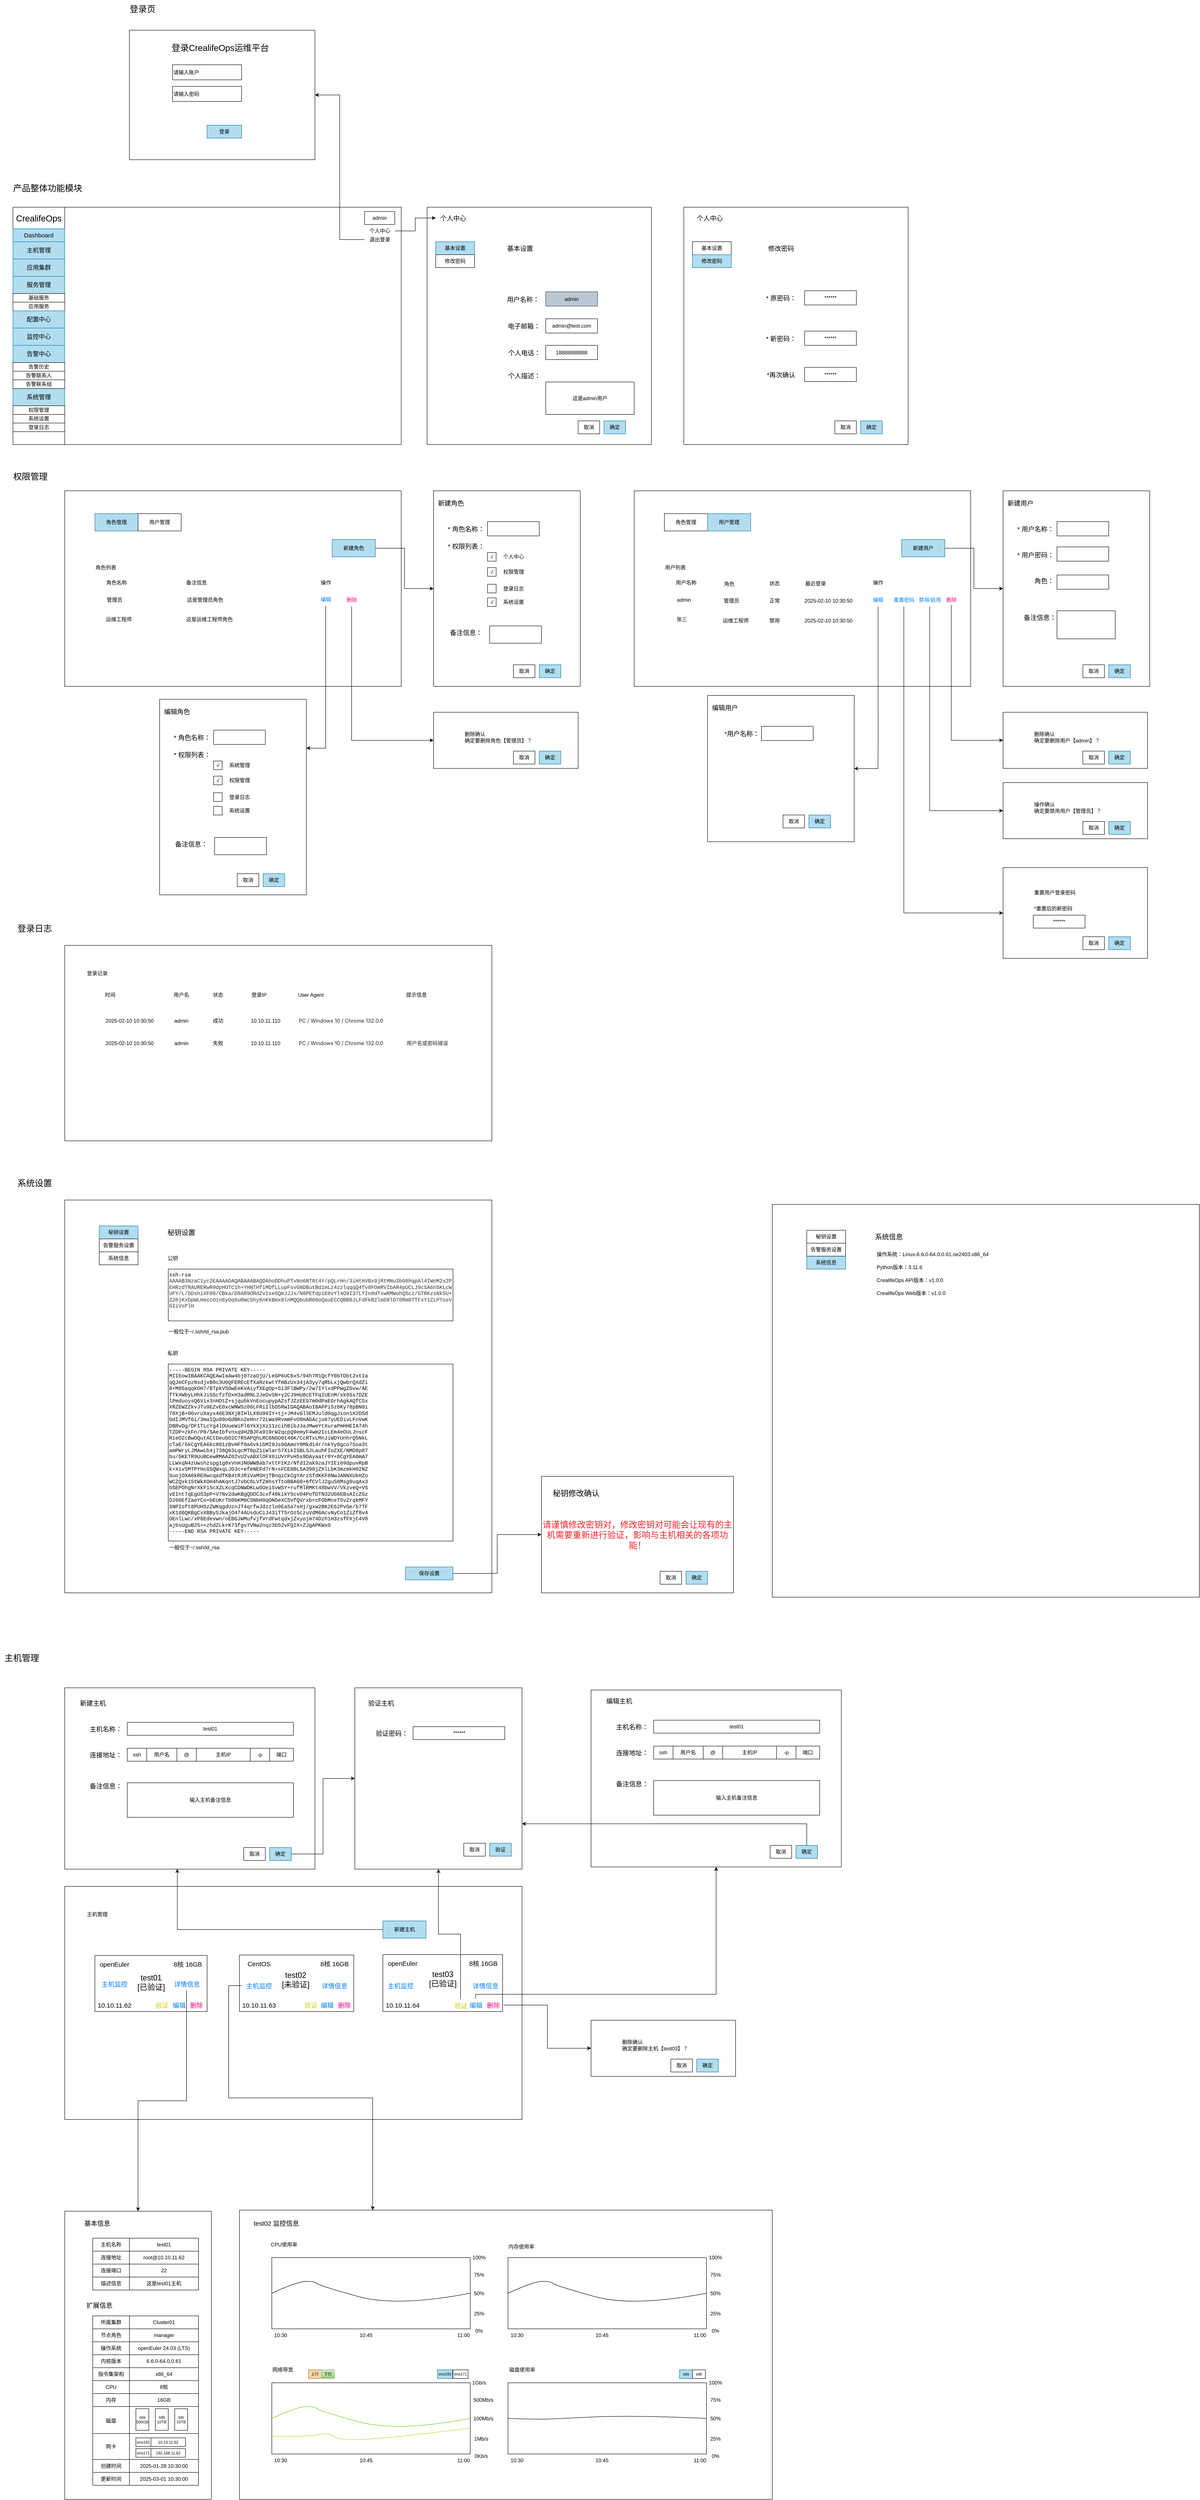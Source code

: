 <mxfile version="26.0.16">
  <diagram name="第 1 页" id="jSlEA7Z82A5dx9JD-4lL">
    <mxGraphModel dx="1220" dy="1936" grid="1" gridSize="10" guides="1" tooltips="1" connect="1" arrows="1" fold="1" page="1" pageScale="1" pageWidth="1169" pageHeight="827" math="0" shadow="0">
      <root>
        <mxCell id="0" />
        <mxCell id="1" parent="0" />
        <mxCell id="P7z-OZGvAiQnBAwZXuj_-1" value="" style="rounded=0;whiteSpace=wrap;html=1;" parent="1" vertex="1">
          <mxGeometry x="100" y="110" width="900" height="550" as="geometry" />
        </mxCell>
        <mxCell id="P7z-OZGvAiQnBAwZXuj_-2" value="&lt;font style=&quot;font-size: 20px;&quot;&gt;产品整体功能模块&lt;/font&gt;" style="text;html=1;align=center;verticalAlign=middle;resizable=0;points=[];autosize=1;strokeColor=none;fillColor=none;" parent="1" vertex="1">
          <mxGeometry x="90" y="45" width="180" height="40" as="geometry" />
        </mxCell>
        <mxCell id="P7z-OZGvAiQnBAwZXuj_-3" value="" style="rounded=0;whiteSpace=wrap;html=1;" parent="1" vertex="1">
          <mxGeometry x="100" y="110" width="120" height="550" as="geometry" />
        </mxCell>
        <mxCell id="P7z-OZGvAiQnBAwZXuj_-4" value="系统管理" style="rounded=0;whiteSpace=wrap;html=1;fillColor=#b1ddf0;strokeColor=#10739e;fontSize=14;" parent="1" vertex="1">
          <mxGeometry x="100" y="530" width="120" height="40" as="geometry" />
        </mxCell>
        <mxCell id="P7z-OZGvAiQnBAwZXuj_-5" value="权限管理" style="rounded=0;whiteSpace=wrap;html=1;" parent="1" vertex="1">
          <mxGeometry x="100" y="570" width="120" height="20" as="geometry" />
        </mxCell>
        <mxCell id="P7z-OZGvAiQnBAwZXuj_-6" value="系统设置" style="rounded=0;whiteSpace=wrap;html=1;" parent="1" vertex="1">
          <mxGeometry x="100" y="590" width="120" height="20" as="geometry" />
        </mxCell>
        <mxCell id="P7z-OZGvAiQnBAwZXuj_-7" value="&lt;font style=&quot;font-size: 20px;&quot;&gt;CrealifeOps&lt;/font&gt;" style="rounded=0;whiteSpace=wrap;html=1;" parent="1" vertex="1">
          <mxGeometry x="100" y="110" width="120" height="50" as="geometry" />
        </mxCell>
        <mxCell id="P7z-OZGvAiQnBAwZXuj_-8" value="Dashboard" style="rounded=0;whiteSpace=wrap;html=1;fillColor=#b1ddf0;strokeColor=#10739e;fontSize=14;" parent="1" vertex="1">
          <mxGeometry x="100" y="160" width="120" height="30" as="geometry" />
        </mxCell>
        <mxCell id="P7z-OZGvAiQnBAwZXuj_-10" value="主机管理" style="rounded=0;whiteSpace=wrap;html=1;fillColor=#b1ddf0;strokeColor=#10739e;fontSize=14;" parent="1" vertex="1">
          <mxGeometry x="100" y="190" width="120" height="40" as="geometry" />
        </mxCell>
        <mxCell id="P7z-OZGvAiQnBAwZXuj_-11" value="应用集群" style="rounded=0;whiteSpace=wrap;html=1;fillColor=#b1ddf0;strokeColor=#10739e;fontSize=14;" parent="1" vertex="1">
          <mxGeometry x="100" y="230" width="120" height="40" as="geometry" />
        </mxCell>
        <mxCell id="P7z-OZGvAiQnBAwZXuj_-12" value="服务管理" style="rounded=0;whiteSpace=wrap;html=1;fillColor=#b1ddf0;strokeColor=#10739e;fontSize=14;" parent="1" vertex="1">
          <mxGeometry x="100" y="270" width="120" height="40" as="geometry" />
        </mxCell>
        <mxCell id="P7z-OZGvAiQnBAwZXuj_-13" value="基础服务" style="rounded=0;whiteSpace=wrap;html=1;" parent="1" vertex="1">
          <mxGeometry x="100" y="310" width="120" height="20" as="geometry" />
        </mxCell>
        <mxCell id="P7z-OZGvAiQnBAwZXuj_-14" value="应用服务" style="rounded=0;whiteSpace=wrap;html=1;" parent="1" vertex="1">
          <mxGeometry x="100" y="330" width="120" height="20" as="geometry" />
        </mxCell>
        <mxCell id="P7z-OZGvAiQnBAwZXuj_-16" value="监控中心" style="rounded=0;whiteSpace=wrap;html=1;fillColor=#b1ddf0;strokeColor=#10739e;fontSize=14;" parent="1" vertex="1">
          <mxGeometry x="100" y="390" width="120" height="40" as="geometry" />
        </mxCell>
        <mxCell id="P7z-OZGvAiQnBAwZXuj_-17" value="配置中心" style="rounded=0;whiteSpace=wrap;html=1;fillColor=#b1ddf0;strokeColor=#10739e;fontSize=14;" parent="1" vertex="1">
          <mxGeometry x="100" y="350" width="120" height="40" as="geometry" />
        </mxCell>
        <mxCell id="P7z-OZGvAiQnBAwZXuj_-18" value="告警中心" style="rounded=0;whiteSpace=wrap;html=1;fillColor=#b1ddf0;strokeColor=#10739e;fontSize=14;" parent="1" vertex="1">
          <mxGeometry x="100" y="430" width="120" height="40" as="geometry" />
        </mxCell>
        <mxCell id="P7z-OZGvAiQnBAwZXuj_-19" value="告警历史" style="rounded=0;whiteSpace=wrap;html=1;" parent="1" vertex="1">
          <mxGeometry x="100" y="470" width="120" height="20" as="geometry" />
        </mxCell>
        <mxCell id="P7z-OZGvAiQnBAwZXuj_-20" value="告警联系人" style="rounded=0;whiteSpace=wrap;html=1;" parent="1" vertex="1">
          <mxGeometry x="100" y="490" width="120" height="20" as="geometry" />
        </mxCell>
        <mxCell id="P7z-OZGvAiQnBAwZXuj_-21" value="告警联系组" style="rounded=0;whiteSpace=wrap;html=1;" parent="1" vertex="1">
          <mxGeometry x="100" y="510" width="120" height="20" as="geometry" />
        </mxCell>
        <mxCell id="P7z-OZGvAiQnBAwZXuj_-22" value="登录日志" style="rounded=0;whiteSpace=wrap;html=1;" parent="1" vertex="1">
          <mxGeometry x="100" y="610" width="120" height="20" as="geometry" />
        </mxCell>
        <mxCell id="P7z-OZGvAiQnBAwZXuj_-23" value="权限管理" style="text;html=1;align=center;verticalAlign=middle;resizable=0;points=[];autosize=1;strokeColor=none;fillColor=none;fontSize=20;" parent="1" vertex="1">
          <mxGeometry x="90" y="713" width="100" height="40" as="geometry" />
        </mxCell>
        <mxCell id="P7z-OZGvAiQnBAwZXuj_-24" value="" style="rounded=0;whiteSpace=wrap;html=1;" parent="1" vertex="1">
          <mxGeometry x="220" y="767" width="780" height="453" as="geometry" />
        </mxCell>
        <mxCell id="P7z-OZGvAiQnBAwZXuj_-25" value="角色管理" style="rounded=0;whiteSpace=wrap;html=1;fillColor=#b1ddf0;strokeColor=#10739e;" parent="1" vertex="1">
          <mxGeometry x="290" y="820" width="100" height="40" as="geometry" />
        </mxCell>
        <mxCell id="P7z-OZGvAiQnBAwZXuj_-26" value="用户管理" style="rounded=0;whiteSpace=wrap;html=1;" parent="1" vertex="1">
          <mxGeometry x="390" y="820" width="100" height="40" as="geometry" />
        </mxCell>
        <mxCell id="P7z-OZGvAiQnBAwZXuj_-31" style="edgeStyle=orthogonalEdgeStyle;rounded=0;orthogonalLoop=1;jettySize=auto;html=1;exitX=1;exitY=0.5;exitDx=0;exitDy=0;entryX=0;entryY=0.5;entryDx=0;entryDy=0;" parent="1" source="P7z-OZGvAiQnBAwZXuj_-27" target="P7z-OZGvAiQnBAwZXuj_-28" edge="1">
          <mxGeometry relative="1" as="geometry" />
        </mxCell>
        <mxCell id="P7z-OZGvAiQnBAwZXuj_-27" value="新建角色" style="rounded=0;whiteSpace=wrap;html=1;fillColor=#b1ddf0;strokeColor=#10739e;" parent="1" vertex="1">
          <mxGeometry x="840" y="880" width="100" height="40" as="geometry" />
        </mxCell>
        <mxCell id="P7z-OZGvAiQnBAwZXuj_-28" value="" style="rounded=0;whiteSpace=wrap;html=1;" parent="1" vertex="1">
          <mxGeometry x="1075" y="767" width="340" height="453" as="geometry" />
        </mxCell>
        <mxCell id="P7z-OZGvAiQnBAwZXuj_-30" value="&lt;font style=&quot;font-size: 15px;&quot;&gt;新建角色&lt;/font&gt;" style="text;html=1;align=center;verticalAlign=middle;resizable=0;points=[];autosize=1;strokeColor=none;fillColor=none;" parent="1" vertex="1">
          <mxGeometry x="1075" y="780" width="80" height="30" as="geometry" />
        </mxCell>
        <mxCell id="P7z-OZGvAiQnBAwZXuj_-32" value="&lt;font style=&quot;font-size: 15px;&quot;&gt;* 角色名称：&lt;/font&gt;" style="text;html=1;align=center;verticalAlign=middle;resizable=0;points=[];autosize=1;strokeColor=none;fillColor=none;" parent="1" vertex="1">
          <mxGeometry x="1095" y="840" width="110" height="30" as="geometry" />
        </mxCell>
        <mxCell id="P7z-OZGvAiQnBAwZXuj_-33" value="" style="rounded=0;whiteSpace=wrap;html=1;" parent="1" vertex="1">
          <mxGeometry x="1200" y="838.5" width="120" height="33" as="geometry" />
        </mxCell>
        <mxCell id="P7z-OZGvAiQnBAwZXuj_-34" value="&lt;font style=&quot;font-size: 15px;&quot;&gt;备注信息：&lt;/font&gt;" style="text;html=1;align=center;verticalAlign=middle;resizable=0;points=[];autosize=1;strokeColor=none;fillColor=none;" parent="1" vertex="1">
          <mxGeometry x="1100" y="1080" width="100" height="30" as="geometry" />
        </mxCell>
        <mxCell id="P7z-OZGvAiQnBAwZXuj_-35" value="" style="rounded=0;whiteSpace=wrap;html=1;" parent="1" vertex="1">
          <mxGeometry x="1205" y="1080" width="120" height="40" as="geometry" />
        </mxCell>
        <mxCell id="P7z-OZGvAiQnBAwZXuj_-36" value="&lt;font style=&quot;font-size: 15px;&quot;&gt;* 权限列表：&lt;/font&gt;" style="text;html=1;align=center;verticalAlign=middle;resizable=0;points=[];autosize=1;strokeColor=none;fillColor=none;" parent="1" vertex="1">
          <mxGeometry x="1095" y="880" width="110" height="30" as="geometry" />
        </mxCell>
        <mxCell id="P7z-OZGvAiQnBAwZXuj_-37" value="√" style="whiteSpace=wrap;html=1;aspect=fixed;" parent="1" vertex="1">
          <mxGeometry x="1200" y="910" width="20" height="20" as="geometry" />
        </mxCell>
        <mxCell id="P7z-OZGvAiQnBAwZXuj_-38" value="个人中心" style="text;html=1;align=center;verticalAlign=middle;resizable=0;points=[];autosize=1;strokeColor=none;fillColor=none;" parent="1" vertex="1">
          <mxGeometry x="1225" y="905" width="70" height="30" as="geometry" />
        </mxCell>
        <mxCell id="P7z-OZGvAiQnBAwZXuj_-39" value="√" style="whiteSpace=wrap;html=1;aspect=fixed;" parent="1" vertex="1">
          <mxGeometry x="1200" y="945" width="20" height="20" as="geometry" />
        </mxCell>
        <mxCell id="P7z-OZGvAiQnBAwZXuj_-40" value="权限管理" style="text;html=1;align=center;verticalAlign=middle;resizable=0;points=[];autosize=1;strokeColor=none;fillColor=none;" parent="1" vertex="1">
          <mxGeometry x="1225" y="940" width="70" height="30" as="geometry" />
        </mxCell>
        <mxCell id="P7z-OZGvAiQnBAwZXuj_-41" value="" style="whiteSpace=wrap;html=1;aspect=fixed;" parent="1" vertex="1">
          <mxGeometry x="1200" y="983.5" width="20" height="20" as="geometry" />
        </mxCell>
        <mxCell id="P7z-OZGvAiQnBAwZXuj_-42" value="登录日志" style="text;html=1;align=center;verticalAlign=middle;resizable=0;points=[];autosize=1;strokeColor=none;fillColor=none;" parent="1" vertex="1">
          <mxGeometry x="1225" y="978.5" width="70" height="30" as="geometry" />
        </mxCell>
        <mxCell id="P7z-OZGvAiQnBAwZXuj_-43" value="√" style="whiteSpace=wrap;html=1;aspect=fixed;" parent="1" vertex="1">
          <mxGeometry x="1200" y="1015" width="20" height="20" as="geometry" />
        </mxCell>
        <mxCell id="P7z-OZGvAiQnBAwZXuj_-44" value="系统设置" style="text;html=1;align=center;verticalAlign=middle;resizable=0;points=[];autosize=1;strokeColor=none;fillColor=none;" parent="1" vertex="1">
          <mxGeometry x="1225" y="1010" width="70" height="30" as="geometry" />
        </mxCell>
        <mxCell id="P7z-OZGvAiQnBAwZXuj_-47" value="&lt;font&gt;角色列表&lt;/font&gt;" style="text;html=1;align=center;verticalAlign=middle;resizable=0;points=[];autosize=1;strokeColor=none;fillColor=none;" parent="1" vertex="1">
          <mxGeometry x="280" y="930" width="70" height="30" as="geometry" />
        </mxCell>
        <mxCell id="P7z-OZGvAiQnBAwZXuj_-49" value="角色名称" style="text;html=1;align=center;verticalAlign=middle;resizable=0;points=[];autosize=1;strokeColor=none;fillColor=none;" parent="1" vertex="1">
          <mxGeometry x="305" y="965" width="70" height="30" as="geometry" />
        </mxCell>
        <mxCell id="P7z-OZGvAiQnBAwZXuj_-50" value="备注信息" style="text;html=1;align=center;verticalAlign=middle;resizable=0;points=[];autosize=1;strokeColor=none;fillColor=none;" parent="1" vertex="1">
          <mxGeometry x="490" y="965" width="70" height="30" as="geometry" />
        </mxCell>
        <mxCell id="P7z-OZGvAiQnBAwZXuj_-51" value="操作" style="text;html=1;align=center;verticalAlign=middle;resizable=0;points=[];autosize=1;strokeColor=none;fillColor=none;" parent="1" vertex="1">
          <mxGeometry x="800" y="965" width="50" height="30" as="geometry" />
        </mxCell>
        <mxCell id="P7z-OZGvAiQnBAwZXuj_-52" value="管理员" style="text;html=1;align=center;verticalAlign=middle;resizable=0;points=[];autosize=1;strokeColor=none;fillColor=none;" parent="1" vertex="1">
          <mxGeometry x="305" y="1005" width="60" height="30" as="geometry" />
        </mxCell>
        <mxCell id="P7z-OZGvAiQnBAwZXuj_-53" value="运维工程师" style="text;html=1;align=center;verticalAlign=middle;resizable=0;points=[];autosize=1;strokeColor=none;fillColor=none;" parent="1" vertex="1">
          <mxGeometry x="305" y="1050" width="80" height="30" as="geometry" />
        </mxCell>
        <mxCell id="P7z-OZGvAiQnBAwZXuj_-54" value="这是管理员角色" style="text;html=1;align=center;verticalAlign=middle;resizable=0;points=[];autosize=1;strokeColor=none;fillColor=none;" parent="1" vertex="1">
          <mxGeometry x="490" y="1005" width="110" height="30" as="geometry" />
        </mxCell>
        <mxCell id="P7z-OZGvAiQnBAwZXuj_-55" value="这是运维工程师角色" style="text;html=1;align=center;verticalAlign=middle;resizable=0;points=[];autosize=1;strokeColor=none;fillColor=none;" parent="1" vertex="1">
          <mxGeometry x="490" y="1050" width="130" height="30" as="geometry" />
        </mxCell>
        <mxCell id="P7z-OZGvAiQnBAwZXuj_-75" style="edgeStyle=orthogonalEdgeStyle;rounded=0;orthogonalLoop=1;jettySize=auto;html=1;entryX=1;entryY=0.25;entryDx=0;entryDy=0;" parent="1" source="P7z-OZGvAiQnBAwZXuj_-56" target="P7z-OZGvAiQnBAwZXuj_-58" edge="1">
          <mxGeometry relative="1" as="geometry">
            <Array as="points">
              <mxPoint x="825" y="1363" />
            </Array>
          </mxGeometry>
        </mxCell>
        <mxCell id="P7z-OZGvAiQnBAwZXuj_-56" value="编辑" style="text;html=1;align=center;verticalAlign=middle;resizable=0;points=[];autosize=1;strokeColor=none;fillColor=none;fontColor=#007FFF;" parent="1" vertex="1">
          <mxGeometry x="800" y="1003.5" width="50" height="30" as="geometry" />
        </mxCell>
        <mxCell id="P7z-OZGvAiQnBAwZXuj_-81" style="edgeStyle=orthogonalEdgeStyle;rounded=0;orthogonalLoop=1;jettySize=auto;html=1;entryX=0;entryY=0.5;entryDx=0;entryDy=0;" parent="1" source="P7z-OZGvAiQnBAwZXuj_-57" target="P7z-OZGvAiQnBAwZXuj_-80" edge="1">
          <mxGeometry relative="1" as="geometry">
            <Array as="points">
              <mxPoint x="885" y="1345" />
            </Array>
          </mxGeometry>
        </mxCell>
        <mxCell id="P7z-OZGvAiQnBAwZXuj_-57" value="删除" style="text;html=1;align=center;verticalAlign=middle;resizable=0;points=[];autosize=1;strokeColor=none;fillColor=none;fontColor=#FF0080;" parent="1" vertex="1">
          <mxGeometry x="860" y="1005" width="50" height="30" as="geometry" />
        </mxCell>
        <mxCell id="P7z-OZGvAiQnBAwZXuj_-58" value="" style="rounded=0;whiteSpace=wrap;html=1;" parent="1" vertex="1">
          <mxGeometry x="440" y="1250" width="340" height="453" as="geometry" />
        </mxCell>
        <mxCell id="P7z-OZGvAiQnBAwZXuj_-59" value="&lt;font style=&quot;font-size: 15px;&quot;&gt;编辑角色&lt;/font&gt;" style="text;html=1;align=center;verticalAlign=middle;resizable=0;points=[];autosize=1;strokeColor=none;fillColor=none;" parent="1" vertex="1">
          <mxGeometry x="440" y="1263" width="80" height="30" as="geometry" />
        </mxCell>
        <mxCell id="P7z-OZGvAiQnBAwZXuj_-60" value="&lt;font style=&quot;font-size: 15px;&quot;&gt;* 角色名称：&lt;/font&gt;" style="text;html=1;align=center;verticalAlign=middle;resizable=0;points=[];autosize=1;strokeColor=none;fillColor=none;" parent="1" vertex="1">
          <mxGeometry x="460" y="1323" width="110" height="30" as="geometry" />
        </mxCell>
        <mxCell id="P7z-OZGvAiQnBAwZXuj_-61" value="" style="rounded=0;whiteSpace=wrap;html=1;" parent="1" vertex="1">
          <mxGeometry x="565" y="1321.5" width="120" height="33" as="geometry" />
        </mxCell>
        <mxCell id="P7z-OZGvAiQnBAwZXuj_-62" value="&lt;font style=&quot;font-size: 15px;&quot;&gt;备注信息：&lt;/font&gt;" style="text;html=1;align=center;verticalAlign=middle;resizable=0;points=[];autosize=1;strokeColor=none;fillColor=none;" parent="1" vertex="1">
          <mxGeometry x="462.5" y="1570" width="100" height="30" as="geometry" />
        </mxCell>
        <mxCell id="P7z-OZGvAiQnBAwZXuj_-63" value="" style="rounded=0;whiteSpace=wrap;html=1;" parent="1" vertex="1">
          <mxGeometry x="567.5" y="1570" width="120" height="40" as="geometry" />
        </mxCell>
        <mxCell id="P7z-OZGvAiQnBAwZXuj_-64" value="&lt;font style=&quot;font-size: 15px;&quot;&gt;* 权限列表：&lt;/font&gt;" style="text;html=1;align=center;verticalAlign=middle;resizable=0;points=[];autosize=1;strokeColor=none;fillColor=none;" parent="1" vertex="1">
          <mxGeometry x="460" y="1363" width="110" height="30" as="geometry" />
        </mxCell>
        <mxCell id="P7z-OZGvAiQnBAwZXuj_-65" value="√" style="whiteSpace=wrap;html=1;aspect=fixed;" parent="1" vertex="1">
          <mxGeometry x="565" y="1393" width="20" height="20" as="geometry" />
        </mxCell>
        <mxCell id="P7z-OZGvAiQnBAwZXuj_-66" value="系统管理" style="text;html=1;align=center;verticalAlign=middle;resizable=0;points=[];autosize=1;strokeColor=none;fillColor=none;" parent="1" vertex="1">
          <mxGeometry x="590" y="1388" width="70" height="30" as="geometry" />
        </mxCell>
        <mxCell id="P7z-OZGvAiQnBAwZXuj_-67" value="√" style="whiteSpace=wrap;html=1;aspect=fixed;" parent="1" vertex="1">
          <mxGeometry x="565" y="1428" width="20" height="20" as="geometry" />
        </mxCell>
        <mxCell id="P7z-OZGvAiQnBAwZXuj_-68" value="权限管理" style="text;html=1;align=center;verticalAlign=middle;resizable=0;points=[];autosize=1;strokeColor=none;fillColor=none;" parent="1" vertex="1">
          <mxGeometry x="590" y="1423" width="70" height="30" as="geometry" />
        </mxCell>
        <mxCell id="P7z-OZGvAiQnBAwZXuj_-69" value="" style="whiteSpace=wrap;html=1;aspect=fixed;" parent="1" vertex="1">
          <mxGeometry x="565" y="1466.5" width="20" height="20" as="geometry" />
        </mxCell>
        <mxCell id="P7z-OZGvAiQnBAwZXuj_-70" value="登录日志" style="text;html=1;align=center;verticalAlign=middle;resizable=0;points=[];autosize=1;strokeColor=none;fillColor=none;" parent="1" vertex="1">
          <mxGeometry x="590" y="1461.5" width="70" height="30" as="geometry" />
        </mxCell>
        <mxCell id="P7z-OZGvAiQnBAwZXuj_-71" value="" style="whiteSpace=wrap;html=1;aspect=fixed;" parent="1" vertex="1">
          <mxGeometry x="565" y="1498" width="20" height="20" as="geometry" />
        </mxCell>
        <mxCell id="P7z-OZGvAiQnBAwZXuj_-72" value="系统设置" style="text;html=1;align=center;verticalAlign=middle;resizable=0;points=[];autosize=1;strokeColor=none;fillColor=none;" parent="1" vertex="1">
          <mxGeometry x="590" y="1493" width="70" height="30" as="geometry" />
        </mxCell>
        <mxCell id="P7z-OZGvAiQnBAwZXuj_-76" value="取消" style="rounded=0;whiteSpace=wrap;html=1;" parent="1" vertex="1">
          <mxGeometry x="1260" y="1170" width="50" height="30" as="geometry" />
        </mxCell>
        <mxCell id="P7z-OZGvAiQnBAwZXuj_-77" value="确定" style="rounded=0;whiteSpace=wrap;html=1;fillColor=#b1ddf0;strokeColor=#10739e;" parent="1" vertex="1">
          <mxGeometry x="1320" y="1170" width="50" height="30" as="geometry" />
        </mxCell>
        <mxCell id="P7z-OZGvAiQnBAwZXuj_-78" value="取消" style="rounded=0;whiteSpace=wrap;html=1;" parent="1" vertex="1">
          <mxGeometry x="620" y="1654" width="50" height="30" as="geometry" />
        </mxCell>
        <mxCell id="P7z-OZGvAiQnBAwZXuj_-79" value="确定" style="rounded=0;whiteSpace=wrap;html=1;fillColor=#b1ddf0;strokeColor=#10739e;" parent="1" vertex="1">
          <mxGeometry x="680" y="1654" width="50" height="30" as="geometry" />
        </mxCell>
        <mxCell id="P7z-OZGvAiQnBAwZXuj_-80" value="" style="rounded=0;whiteSpace=wrap;html=1;" parent="1" vertex="1">
          <mxGeometry x="1075" y="1280" width="335" height="130" as="geometry" />
        </mxCell>
        <mxCell id="P7z-OZGvAiQnBAwZXuj_-82" value="删除确认&lt;div&gt;确定要删除角色【管理员】？&lt;/div&gt;" style="text;html=1;align=left;verticalAlign=middle;resizable=0;points=[];autosize=1;strokeColor=none;fillColor=none;" parent="1" vertex="1">
          <mxGeometry x="1145" y="1318" width="180" height="40" as="geometry" />
        </mxCell>
        <mxCell id="P7z-OZGvAiQnBAwZXuj_-83" value="取消" style="rounded=0;whiteSpace=wrap;html=1;" parent="1" vertex="1">
          <mxGeometry x="1260" y="1370" width="50" height="30" as="geometry" />
        </mxCell>
        <mxCell id="P7z-OZGvAiQnBAwZXuj_-84" value="确定" style="rounded=0;whiteSpace=wrap;html=1;fillColor=#b1ddf0;strokeColor=#10739e;" parent="1" vertex="1">
          <mxGeometry x="1320" y="1370" width="50" height="30" as="geometry" />
        </mxCell>
        <mxCell id="P7z-OZGvAiQnBAwZXuj_-86" value="" style="rounded=0;whiteSpace=wrap;html=1;" parent="1" vertex="1">
          <mxGeometry x="1060" y="110" width="520" height="550" as="geometry" />
        </mxCell>
        <mxCell id="P7z-OZGvAiQnBAwZXuj_-88" value="&lt;font style=&quot;font-size: 15px;&quot;&gt;个人中心&lt;/font&gt;" style="text;html=1;align=center;verticalAlign=middle;resizable=0;points=[];autosize=1;strokeColor=none;fillColor=none;" parent="1" vertex="1">
          <mxGeometry x="1080" y="120" width="80" height="30" as="geometry" />
        </mxCell>
        <mxCell id="P7z-OZGvAiQnBAwZXuj_-89" value="&lt;font style=&quot;font-size: 15px;&quot;&gt;&amp;nbsp;用户名称：&lt;/font&gt;" style="text;html=1;align=center;verticalAlign=middle;resizable=0;points=[];autosize=1;strokeColor=none;fillColor=none;" parent="1" vertex="1">
          <mxGeometry x="1230" y="307.5" width="100" height="30" as="geometry" />
        </mxCell>
        <mxCell id="P7z-OZGvAiQnBAwZXuj_-90" value="admin" style="rounded=0;whiteSpace=wrap;html=1;fillColor=#bac8d3;strokeColor=#23445d;" parent="1" vertex="1">
          <mxGeometry x="1335" y="306" width="120" height="33" as="geometry" />
        </mxCell>
        <mxCell id="P7z-OZGvAiQnBAwZXuj_-93" value="&lt;font style=&quot;font-size: 15px;&quot;&gt;&amp;nbsp; 电子邮箱：&lt;/font&gt;" style="text;html=1;align=center;verticalAlign=middle;resizable=0;points=[];autosize=1;strokeColor=none;fillColor=none;" parent="1" vertex="1">
          <mxGeometry x="1225" y="370" width="110" height="30" as="geometry" />
        </mxCell>
        <mxCell id="P7z-OZGvAiQnBAwZXuj_-94" value="admin@test.com" style="rounded=0;whiteSpace=wrap;html=1;" parent="1" vertex="1">
          <mxGeometry x="1335" y="368.5" width="120" height="33" as="geometry" />
        </mxCell>
        <mxCell id="P7z-OZGvAiQnBAwZXuj_-95" value="&lt;span style=&quot;font-size: 15px;&quot;&gt;个人电话：&lt;/span&gt;" style="text;html=1;align=center;verticalAlign=middle;resizable=0;points=[];autosize=1;strokeColor=none;fillColor=none;" parent="1" vertex="1">
          <mxGeometry x="1235" y="431.5" width="100" height="30" as="geometry" />
        </mxCell>
        <mxCell id="P7z-OZGvAiQnBAwZXuj_-96" value="18888888888" style="rounded=0;whiteSpace=wrap;html=1;" parent="1" vertex="1">
          <mxGeometry x="1335" y="430" width="120" height="33" as="geometry" />
        </mxCell>
        <mxCell id="P7z-OZGvAiQnBAwZXuj_-97" value="取消" style="rounded=0;whiteSpace=wrap;html=1;" parent="1" vertex="1">
          <mxGeometry x="1410" y="605" width="50" height="30" as="geometry" />
        </mxCell>
        <mxCell id="P7z-OZGvAiQnBAwZXuj_-98" value="确定" style="rounded=0;whiteSpace=wrap;html=1;fillColor=#b1ddf0;strokeColor=#10739e;" parent="1" vertex="1">
          <mxGeometry x="1470" y="605" width="50" height="30" as="geometry" />
        </mxCell>
        <mxCell id="P7z-OZGvAiQnBAwZXuj_-99" value="&lt;span style=&quot;text-wrap-mode: nowrap;&quot;&gt;admin&lt;/span&gt;" style="rounded=0;whiteSpace=wrap;html=1;" parent="1" vertex="1">
          <mxGeometry x="915" y="120" width="70" height="30" as="geometry" />
        </mxCell>
        <mxCell id="P7z-OZGvAiQnBAwZXuj_-104" value="" style="edgeStyle=orthogonalEdgeStyle;rounded=0;orthogonalLoop=1;jettySize=auto;html=1;" parent="1" source="P7z-OZGvAiQnBAwZXuj_-102" target="P7z-OZGvAiQnBAwZXuj_-88" edge="1">
          <mxGeometry relative="1" as="geometry" />
        </mxCell>
        <mxCell id="P7z-OZGvAiQnBAwZXuj_-102" value="个人中心" style="text;html=1;align=center;verticalAlign=middle;resizable=0;points=[];autosize=1;strokeColor=none;fillColor=none;" parent="1" vertex="1">
          <mxGeometry x="915" y="150" width="70" height="30" as="geometry" />
        </mxCell>
        <mxCell id="P7z-OZGvAiQnBAwZXuj_-137" style="edgeStyle=orthogonalEdgeStyle;rounded=0;orthogonalLoop=1;jettySize=auto;html=1;entryX=1;entryY=0.5;entryDx=0;entryDy=0;" parent="1" source="P7z-OZGvAiQnBAwZXuj_-103" target="P7z-OZGvAiQnBAwZXuj_-131" edge="1">
          <mxGeometry relative="1" as="geometry" />
        </mxCell>
        <mxCell id="P7z-OZGvAiQnBAwZXuj_-103" value="退出登录" style="text;html=1;align=center;verticalAlign=middle;resizable=0;points=[];autosize=1;strokeColor=none;fillColor=none;" parent="1" vertex="1">
          <mxGeometry x="915" y="170" width="70" height="30" as="geometry" />
        </mxCell>
        <mxCell id="P7z-OZGvAiQnBAwZXuj_-105" value="基本设置" style="rounded=0;whiteSpace=wrap;html=1;fillColor=#b1ddf0;strokeColor=#10739e;" parent="1" vertex="1">
          <mxGeometry x="1080" y="190" width="90" height="30" as="geometry" />
        </mxCell>
        <mxCell id="P7z-OZGvAiQnBAwZXuj_-106" value="修改密码" style="rounded=0;whiteSpace=wrap;html=1;" parent="1" vertex="1">
          <mxGeometry x="1080" y="220" width="90" height="30" as="geometry" />
        </mxCell>
        <mxCell id="P7z-OZGvAiQnBAwZXuj_-108" value="" style="rounded=0;whiteSpace=wrap;html=1;" parent="1" vertex="1">
          <mxGeometry x="1655" y="110" width="520" height="550" as="geometry" />
        </mxCell>
        <mxCell id="P7z-OZGvAiQnBAwZXuj_-109" value="&lt;font style=&quot;font-size: 15px;&quot;&gt;个人中心&lt;/font&gt;" style="text;html=1;align=center;verticalAlign=middle;resizable=0;points=[];autosize=1;strokeColor=none;fillColor=none;" parent="1" vertex="1">
          <mxGeometry x="1675" y="120" width="80" height="30" as="geometry" />
        </mxCell>
        <mxCell id="P7z-OZGvAiQnBAwZXuj_-112" value="&lt;font style=&quot;font-size: 15px;&quot;&gt;* 原密码：&lt;/font&gt;" style="text;html=1;align=center;verticalAlign=middle;resizable=0;points=[];autosize=1;strokeColor=none;fillColor=none;" parent="1" vertex="1">
          <mxGeometry x="1835" y="305" width="90" height="30" as="geometry" />
        </mxCell>
        <mxCell id="P7z-OZGvAiQnBAwZXuj_-113" value="******" style="rounded=0;whiteSpace=wrap;html=1;" parent="1" vertex="1">
          <mxGeometry x="1935" y="303.5" width="120" height="33" as="geometry" />
        </mxCell>
        <mxCell id="P7z-OZGvAiQnBAwZXuj_-118" value="取消" style="rounded=0;whiteSpace=wrap;html=1;" parent="1" vertex="1">
          <mxGeometry x="2005" y="605" width="50" height="30" as="geometry" />
        </mxCell>
        <mxCell id="P7z-OZGvAiQnBAwZXuj_-119" value="确定" style="rounded=0;whiteSpace=wrap;html=1;fillColor=#b1ddf0;strokeColor=#10739e;" parent="1" vertex="1">
          <mxGeometry x="2065" y="605" width="50" height="30" as="geometry" />
        </mxCell>
        <mxCell id="P7z-OZGvAiQnBAwZXuj_-121" value="基本设置" style="rounded=0;whiteSpace=wrap;html=1;" parent="1" vertex="1">
          <mxGeometry x="1675" y="190" width="90" height="30" as="geometry" />
        </mxCell>
        <mxCell id="P7z-OZGvAiQnBAwZXuj_-122" value="修改密码" style="rounded=0;whiteSpace=wrap;html=1;fillColor=#b1ddf0;strokeColor=#10739e;" parent="1" vertex="1">
          <mxGeometry x="1675" y="220" width="90" height="30" as="geometry" />
        </mxCell>
        <mxCell id="P7z-OZGvAiQnBAwZXuj_-123" value="&lt;font style=&quot;font-size: 15px;&quot;&gt;基本设置&lt;/font&gt;" style="text;html=1;align=center;verticalAlign=middle;resizable=0;points=[];autosize=1;strokeColor=none;fillColor=none;" parent="1" vertex="1">
          <mxGeometry x="1235" y="190" width="80" height="30" as="geometry" />
        </mxCell>
        <mxCell id="P7z-OZGvAiQnBAwZXuj_-124" value="&lt;font style=&quot;font-size: 15px;&quot;&gt;修改密码&lt;/font&gt;" style="text;html=1;align=center;verticalAlign=middle;resizable=0;points=[];autosize=1;strokeColor=none;fillColor=none;" parent="1" vertex="1">
          <mxGeometry x="1840" y="190" width="80" height="30" as="geometry" />
        </mxCell>
        <mxCell id="P7z-OZGvAiQnBAwZXuj_-125" value="&lt;font style=&quot;font-size: 15px;&quot;&gt;* 新密码：&lt;/font&gt;" style="text;html=1;align=center;verticalAlign=middle;resizable=0;points=[];autosize=1;strokeColor=none;fillColor=none;" parent="1" vertex="1">
          <mxGeometry x="1835" y="398.5" width="90" height="30" as="geometry" />
        </mxCell>
        <mxCell id="P7z-OZGvAiQnBAwZXuj_-126" value="******" style="rounded=0;whiteSpace=wrap;html=1;" parent="1" vertex="1">
          <mxGeometry x="1935" y="397" width="120" height="33" as="geometry" />
        </mxCell>
        <mxCell id="P7z-OZGvAiQnBAwZXuj_-127" value="&lt;font style=&quot;font-size: 15px;&quot;&gt;*再次确认&lt;/font&gt;" style="text;html=1;align=center;verticalAlign=middle;resizable=0;points=[];autosize=1;strokeColor=none;fillColor=none;" parent="1" vertex="1">
          <mxGeometry x="1835" y="482.5" width="90" height="30" as="geometry" />
        </mxCell>
        <mxCell id="P7z-OZGvAiQnBAwZXuj_-128" value="******" style="rounded=0;whiteSpace=wrap;html=1;" parent="1" vertex="1">
          <mxGeometry x="1935" y="481" width="120" height="33" as="geometry" />
        </mxCell>
        <mxCell id="P7z-OZGvAiQnBAwZXuj_-131" value="" style="rounded=0;whiteSpace=wrap;html=1;" parent="1" vertex="1">
          <mxGeometry x="370" y="-300" width="430" height="300" as="geometry" />
        </mxCell>
        <mxCell id="P7z-OZGvAiQnBAwZXuj_-132" value="&lt;font style=&quot;font-size: 20px;&quot;&gt;登录页&lt;/font&gt;" style="text;html=1;align=center;verticalAlign=middle;resizable=0;points=[];autosize=1;strokeColor=none;fillColor=none;" parent="1" vertex="1">
          <mxGeometry x="360" y="-370" width="80" height="40" as="geometry" />
        </mxCell>
        <mxCell id="P7z-OZGvAiQnBAwZXuj_-133" value="&lt;font style=&quot;font-size: 20px;&quot;&gt;登录CrealifeOps运维平台&lt;/font&gt;" style="text;html=1;align=center;verticalAlign=middle;resizable=0;points=[];autosize=1;strokeColor=none;fillColor=none;" parent="1" vertex="1">
          <mxGeometry x="455" y="-280" width="250" height="40" as="geometry" />
        </mxCell>
        <mxCell id="P7z-OZGvAiQnBAwZXuj_-134" value="请输入账户" style="rounded=0;whiteSpace=wrap;html=1;align=left;" parent="1" vertex="1">
          <mxGeometry x="470" y="-220" width="160" height="35" as="geometry" />
        </mxCell>
        <mxCell id="P7z-OZGvAiQnBAwZXuj_-135" value="请输入密码" style="rounded=0;whiteSpace=wrap;html=1;align=left;" parent="1" vertex="1">
          <mxGeometry x="470" y="-170" width="160" height="35" as="geometry" />
        </mxCell>
        <mxCell id="P7z-OZGvAiQnBAwZXuj_-136" value="登录" style="rounded=0;whiteSpace=wrap;html=1;fillColor=#b1ddf0;strokeColor=#10739e;" parent="1" vertex="1">
          <mxGeometry x="550" y="-80" width="80" height="30" as="geometry" />
        </mxCell>
        <mxCell id="P7z-OZGvAiQnBAwZXuj_-138" value="&lt;span style=&quot;font-size: 15px;&quot;&gt;个人描述：&lt;/span&gt;" style="text;html=1;align=center;verticalAlign=middle;resizable=0;points=[];autosize=1;strokeColor=none;fillColor=none;" parent="1" vertex="1">
          <mxGeometry x="1235" y="485" width="100" height="30" as="geometry" />
        </mxCell>
        <mxCell id="P7z-OZGvAiQnBAwZXuj_-139" value="这是admin用户" style="rounded=0;whiteSpace=wrap;html=1;" parent="1" vertex="1">
          <mxGeometry x="1335" y="515" width="205" height="75" as="geometry" />
        </mxCell>
        <mxCell id="P7z-OZGvAiQnBAwZXuj_-140" value="" style="rounded=0;whiteSpace=wrap;html=1;" parent="1" vertex="1">
          <mxGeometry x="1540" y="767" width="780" height="453" as="geometry" />
        </mxCell>
        <mxCell id="P7z-OZGvAiQnBAwZXuj_-141" value="角色管理" style="rounded=0;whiteSpace=wrap;html=1;" parent="1" vertex="1">
          <mxGeometry x="1610" y="820" width="100" height="40" as="geometry" />
        </mxCell>
        <mxCell id="P7z-OZGvAiQnBAwZXuj_-142" value="用户管理" style="rounded=0;whiteSpace=wrap;html=1;fillColor=#b1ddf0;strokeColor=#10739e;" parent="1" vertex="1">
          <mxGeometry x="1710" y="820" width="100" height="40" as="geometry" />
        </mxCell>
        <mxCell id="P7z-OZGvAiQnBAwZXuj_-143" style="edgeStyle=orthogonalEdgeStyle;rounded=0;orthogonalLoop=1;jettySize=auto;html=1;exitX=1;exitY=0.5;exitDx=0;exitDy=0;entryX=0;entryY=0.5;entryDx=0;entryDy=0;" parent="1" source="P7z-OZGvAiQnBAwZXuj_-144" target="P7z-OZGvAiQnBAwZXuj_-145" edge="1">
          <mxGeometry relative="1" as="geometry" />
        </mxCell>
        <mxCell id="P7z-OZGvAiQnBAwZXuj_-144" value="新建用户" style="rounded=0;whiteSpace=wrap;html=1;fillColor=#b1ddf0;strokeColor=#10739e;" parent="1" vertex="1">
          <mxGeometry x="2160" y="880" width="100" height="40" as="geometry" />
        </mxCell>
        <mxCell id="P7z-OZGvAiQnBAwZXuj_-145" value="" style="rounded=0;whiteSpace=wrap;html=1;" parent="1" vertex="1">
          <mxGeometry x="2395" y="767" width="340" height="453" as="geometry" />
        </mxCell>
        <mxCell id="P7z-OZGvAiQnBAwZXuj_-146" value="&lt;font style=&quot;font-size: 15px;&quot;&gt;新建用户&lt;/font&gt;" style="text;html=1;align=center;verticalAlign=middle;resizable=0;points=[];autosize=1;strokeColor=none;fillColor=none;" parent="1" vertex="1">
          <mxGeometry x="2395" y="780" width="80" height="30" as="geometry" />
        </mxCell>
        <mxCell id="P7z-OZGvAiQnBAwZXuj_-147" value="&lt;font style=&quot;font-size: 15px;&quot;&gt;* 用户名称：&lt;/font&gt;" style="text;html=1;align=center;verticalAlign=middle;resizable=0;points=[];autosize=1;strokeColor=none;fillColor=none;" parent="1" vertex="1">
          <mxGeometry x="2415" y="840" width="110" height="30" as="geometry" />
        </mxCell>
        <mxCell id="P7z-OZGvAiQnBAwZXuj_-148" value="" style="rounded=0;whiteSpace=wrap;html=1;" parent="1" vertex="1">
          <mxGeometry x="2520" y="838.5" width="120" height="33" as="geometry" />
        </mxCell>
        <mxCell id="P7z-OZGvAiQnBAwZXuj_-149" value="&lt;font style=&quot;font-size: 15px;&quot;&gt;备注信息：&lt;/font&gt;" style="text;html=1;align=center;verticalAlign=middle;resizable=0;points=[];autosize=1;strokeColor=none;fillColor=none;" parent="1" vertex="1">
          <mxGeometry x="2430" y="1045" width="100" height="30" as="geometry" />
        </mxCell>
        <mxCell id="P7z-OZGvAiQnBAwZXuj_-150" value="" style="rounded=0;whiteSpace=wrap;html=1;" parent="1" vertex="1">
          <mxGeometry x="2520" y="1045" width="135" height="65" as="geometry" />
        </mxCell>
        <mxCell id="P7z-OZGvAiQnBAwZXuj_-151" value="&lt;font style=&quot;font-size: 15px;&quot;&gt;* 用户密码：&lt;/font&gt;" style="text;html=1;align=center;verticalAlign=middle;resizable=0;points=[];autosize=1;strokeColor=none;fillColor=none;" parent="1" vertex="1">
          <mxGeometry x="2415" y="900" width="110" height="30" as="geometry" />
        </mxCell>
        <mxCell id="P7z-OZGvAiQnBAwZXuj_-160" value="&lt;font&gt;用户列表&lt;/font&gt;" style="text;html=1;align=center;verticalAlign=middle;resizable=0;points=[];autosize=1;strokeColor=none;fillColor=none;" parent="1" vertex="1">
          <mxGeometry x="1600" y="930" width="70" height="30" as="geometry" />
        </mxCell>
        <mxCell id="P7z-OZGvAiQnBAwZXuj_-161" value="用户名称" style="text;html=1;align=center;verticalAlign=middle;resizable=0;points=[];autosize=1;strokeColor=none;fillColor=none;" parent="1" vertex="1">
          <mxGeometry x="1625" y="965" width="70" height="30" as="geometry" />
        </mxCell>
        <mxCell id="P7z-OZGvAiQnBAwZXuj_-162" value="角色" style="text;html=1;align=center;verticalAlign=middle;resizable=0;points=[];autosize=1;strokeColor=none;fillColor=none;" parent="1" vertex="1">
          <mxGeometry x="1735" y="968.25" width="50" height="30" as="geometry" />
        </mxCell>
        <mxCell id="P7z-OZGvAiQnBAwZXuj_-163" value="操作" style="text;html=1;align=center;verticalAlign=middle;resizable=0;points=[];autosize=1;strokeColor=none;fillColor=none;" parent="1" vertex="1">
          <mxGeometry x="2080" y="965" width="50" height="30" as="geometry" />
        </mxCell>
        <mxCell id="P7z-OZGvAiQnBAwZXuj_-164" value="admin" style="text;html=1;align=center;verticalAlign=middle;resizable=0;points=[];autosize=1;strokeColor=none;fillColor=none;" parent="1" vertex="1">
          <mxGeometry x="1625" y="1005" width="60" height="30" as="geometry" />
        </mxCell>
        <mxCell id="P7z-OZGvAiQnBAwZXuj_-165" value="张三" style="text;html=1;align=center;verticalAlign=middle;resizable=0;points=[];autosize=1;strokeColor=none;fillColor=none;" parent="1" vertex="1">
          <mxGeometry x="1625" y="1050" width="50" height="30" as="geometry" />
        </mxCell>
        <mxCell id="P7z-OZGvAiQnBAwZXuj_-166" value="管理员" style="text;html=1;align=center;verticalAlign=middle;resizable=0;points=[];autosize=1;strokeColor=none;fillColor=none;" parent="1" vertex="1">
          <mxGeometry x="1735" y="1006.75" width="60" height="30" as="geometry" />
        </mxCell>
        <mxCell id="P7z-OZGvAiQnBAwZXuj_-167" value="运维工程师" style="text;html=1;align=center;verticalAlign=middle;resizable=0;points=[];autosize=1;strokeColor=none;fillColor=none;" parent="1" vertex="1">
          <mxGeometry x="1735" y="1053.25" width="80" height="30" as="geometry" />
        </mxCell>
        <mxCell id="P7z-OZGvAiQnBAwZXuj_-168" style="edgeStyle=orthogonalEdgeStyle;rounded=0;orthogonalLoop=1;jettySize=auto;html=1;entryX=1;entryY=0.5;entryDx=0;entryDy=0;exitX=0.507;exitY=1.022;exitDx=0;exitDy=0;exitPerimeter=0;" parent="1" source="P7z-OZGvAiQnBAwZXuj_-169" target="P7z-OZGvAiQnBAwZXuj_-172" edge="1">
          <mxGeometry relative="1" as="geometry">
            <Array as="points">
              <mxPoint x="2105" y="1363" />
              <mxPoint x="2105" y="1468" />
            </Array>
          </mxGeometry>
        </mxCell>
        <mxCell id="P7z-OZGvAiQnBAwZXuj_-169" value="编辑" style="text;html=1;align=center;verticalAlign=middle;resizable=0;points=[];autosize=1;strokeColor=none;fillColor=none;fontColor=#007FFF;" parent="1" vertex="1">
          <mxGeometry x="2080" y="1005" width="50" height="30" as="geometry" />
        </mxCell>
        <mxCell id="P7z-OZGvAiQnBAwZXuj_-170" style="edgeStyle=orthogonalEdgeStyle;rounded=0;orthogonalLoop=1;jettySize=auto;html=1;entryX=0;entryY=0.5;entryDx=0;entryDy=0;exitX=0.54;exitY=0.939;exitDx=0;exitDy=0;exitPerimeter=0;" parent="1" source="P7z-OZGvAiQnBAwZXuj_-171" target="P7z-OZGvAiQnBAwZXuj_-191" edge="1">
          <mxGeometry relative="1" as="geometry">
            <Array as="points">
              <mxPoint x="2275" y="1033" />
              <mxPoint x="2275" y="1345" />
            </Array>
          </mxGeometry>
        </mxCell>
        <mxCell id="P7z-OZGvAiQnBAwZXuj_-171" value="删除" style="text;html=1;align=center;verticalAlign=middle;resizable=0;points=[];autosize=1;strokeColor=none;fillColor=none;fontColor=#FF0080;" parent="1" vertex="1">
          <mxGeometry x="2250" y="1005" width="50" height="30" as="geometry" />
        </mxCell>
        <mxCell id="P7z-OZGvAiQnBAwZXuj_-172" value="" style="rounded=0;whiteSpace=wrap;html=1;" parent="1" vertex="1">
          <mxGeometry x="1710" y="1241" width="340" height="339" as="geometry" />
        </mxCell>
        <mxCell id="P7z-OZGvAiQnBAwZXuj_-173" value="&lt;font style=&quot;font-size: 15px;&quot;&gt;编辑用户&lt;/font&gt;" style="text;html=1;align=center;verticalAlign=middle;resizable=0;points=[];autosize=1;strokeColor=none;fillColor=none;" parent="1" vertex="1">
          <mxGeometry x="1710" y="1254" width="80" height="30" as="geometry" />
        </mxCell>
        <mxCell id="P7z-OZGvAiQnBAwZXuj_-174" value="&lt;font style=&quot;font-size: 15px;&quot;&gt;&amp;nbsp; *用户名称：&lt;/font&gt;" style="text;html=1;align=center;verticalAlign=middle;resizable=0;points=[];autosize=1;strokeColor=none;fillColor=none;" parent="1" vertex="1">
          <mxGeometry x="1730" y="1314" width="110" height="30" as="geometry" />
        </mxCell>
        <mxCell id="P7z-OZGvAiQnBAwZXuj_-175" value="" style="rounded=0;whiteSpace=wrap;html=1;" parent="1" vertex="1">
          <mxGeometry x="1835" y="1312.5" width="120" height="33" as="geometry" />
        </mxCell>
        <mxCell id="P7z-OZGvAiQnBAwZXuj_-187" value="取消" style="rounded=0;whiteSpace=wrap;html=1;" parent="1" vertex="1">
          <mxGeometry x="2580" y="1170" width="50" height="30" as="geometry" />
        </mxCell>
        <mxCell id="P7z-OZGvAiQnBAwZXuj_-188" value="确定" style="rounded=0;whiteSpace=wrap;html=1;fillColor=#b1ddf0;strokeColor=#10739e;" parent="1" vertex="1">
          <mxGeometry x="2640" y="1170" width="50" height="30" as="geometry" />
        </mxCell>
        <mxCell id="P7z-OZGvAiQnBAwZXuj_-189" value="取消" style="rounded=0;whiteSpace=wrap;html=1;" parent="1" vertex="1">
          <mxGeometry x="1885" y="1518" width="50" height="30" as="geometry" />
        </mxCell>
        <mxCell id="P7z-OZGvAiQnBAwZXuj_-190" value="确定" style="rounded=0;whiteSpace=wrap;html=1;fillColor=#b1ddf0;strokeColor=#10739e;" parent="1" vertex="1">
          <mxGeometry x="1945" y="1518" width="50" height="30" as="geometry" />
        </mxCell>
        <mxCell id="P7z-OZGvAiQnBAwZXuj_-191" value="" style="rounded=0;whiteSpace=wrap;html=1;" parent="1" vertex="1">
          <mxGeometry x="2395" y="1280" width="335" height="130" as="geometry" />
        </mxCell>
        <mxCell id="P7z-OZGvAiQnBAwZXuj_-192" value="删除确认&lt;div&gt;确定要删除用户【admin】？&lt;/div&gt;" style="text;html=1;align=left;verticalAlign=middle;resizable=0;points=[];autosize=1;strokeColor=none;fillColor=none;" parent="1" vertex="1">
          <mxGeometry x="2465" y="1318" width="180" height="40" as="geometry" />
        </mxCell>
        <mxCell id="P7z-OZGvAiQnBAwZXuj_-193" value="取消" style="rounded=0;whiteSpace=wrap;html=1;" parent="1" vertex="1">
          <mxGeometry x="2580" y="1370" width="50" height="30" as="geometry" />
        </mxCell>
        <mxCell id="P7z-OZGvAiQnBAwZXuj_-194" value="确定" style="rounded=0;whiteSpace=wrap;html=1;fillColor=#b1ddf0;strokeColor=#10739e;" parent="1" vertex="1">
          <mxGeometry x="2640" y="1370" width="50" height="30" as="geometry" />
        </mxCell>
        <mxCell id="P7z-OZGvAiQnBAwZXuj_-195" value="" style="rounded=0;whiteSpace=wrap;html=1;" parent="1" vertex="1">
          <mxGeometry x="2520" y="897" width="120" height="33" as="geometry" />
        </mxCell>
        <mxCell id="P7z-OZGvAiQnBAwZXuj_-196" value="&lt;font style=&quot;font-size: 15px;&quot;&gt;角色：&lt;/font&gt;" style="text;html=1;align=center;verticalAlign=middle;resizable=0;points=[];autosize=1;strokeColor=none;fillColor=none;" parent="1" vertex="1">
          <mxGeometry x="2455" y="960" width="70" height="30" as="geometry" />
        </mxCell>
        <mxCell id="P7z-OZGvAiQnBAwZXuj_-197" value="" style="rounded=0;whiteSpace=wrap;html=1;" parent="1" vertex="1">
          <mxGeometry x="2520" y="962" width="120" height="33" as="geometry" />
        </mxCell>
        <mxCell id="P7z-OZGvAiQnBAwZXuj_-198" value="状态" style="text;html=1;align=center;verticalAlign=middle;resizable=0;points=[];autosize=1;strokeColor=none;fillColor=none;" parent="1" vertex="1">
          <mxGeometry x="1840" y="966.75" width="50" height="30" as="geometry" />
        </mxCell>
        <mxCell id="P7z-OZGvAiQnBAwZXuj_-199" value="正常" style="text;html=1;align=center;verticalAlign=middle;resizable=0;points=[];autosize=1;strokeColor=none;fillColor=none;" parent="1" vertex="1">
          <mxGeometry x="1840" y="1006.75" width="50" height="30" as="geometry" />
        </mxCell>
        <mxCell id="P7z-OZGvAiQnBAwZXuj_-200" value="禁用" style="text;html=1;align=center;verticalAlign=middle;resizable=0;points=[];autosize=1;strokeColor=none;fillColor=none;" parent="1" vertex="1">
          <mxGeometry x="1840" y="1053.25" width="50" height="30" as="geometry" />
        </mxCell>
        <mxCell id="P7z-OZGvAiQnBAwZXuj_-201" value="最近登录" style="text;html=1;align=center;verticalAlign=middle;resizable=0;points=[];autosize=1;strokeColor=none;fillColor=none;" parent="1" vertex="1">
          <mxGeometry x="1925" y="966.75" width="70" height="30" as="geometry" />
        </mxCell>
        <mxCell id="P7z-OZGvAiQnBAwZXuj_-202" value="2025-02-10 10:30:50" style="text;html=1;align=center;verticalAlign=middle;resizable=0;points=[];autosize=1;strokeColor=none;fillColor=none;" parent="1" vertex="1">
          <mxGeometry x="1925" y="1006.75" width="130" height="30" as="geometry" />
        </mxCell>
        <mxCell id="P7z-OZGvAiQnBAwZXuj_-203" value="2025-02-10 10:30:50" style="text;html=1;align=center;verticalAlign=middle;resizable=0;points=[];autosize=1;strokeColor=none;fillColor=none;" parent="1" vertex="1">
          <mxGeometry x="1925" y="1053.25" width="130" height="30" as="geometry" />
        </mxCell>
        <mxCell id="P7z-OZGvAiQnBAwZXuj_-211" style="edgeStyle=orthogonalEdgeStyle;rounded=0;orthogonalLoop=1;jettySize=auto;html=1;entryX=0;entryY=0.5;entryDx=0;entryDy=0;" parent="1" source="P7z-OZGvAiQnBAwZXuj_-204" target="P7z-OZGvAiQnBAwZXuj_-207" edge="1">
          <mxGeometry relative="1" as="geometry">
            <Array as="points">
              <mxPoint x="2225" y="1508" />
            </Array>
          </mxGeometry>
        </mxCell>
        <mxCell id="P7z-OZGvAiQnBAwZXuj_-204" value="禁用/启用" style="text;html=1;align=center;verticalAlign=middle;resizable=0;points=[];autosize=1;strokeColor=none;fillColor=none;fontColor=#007FFF;" parent="1" vertex="1">
          <mxGeometry x="2190" y="1005" width="70" height="30" as="geometry" />
        </mxCell>
        <mxCell id="P7z-OZGvAiQnBAwZXuj_-218" style="edgeStyle=orthogonalEdgeStyle;rounded=0;orthogonalLoop=1;jettySize=auto;html=1;entryX=0;entryY=0.5;entryDx=0;entryDy=0;" parent="1" source="P7z-OZGvAiQnBAwZXuj_-205" target="P7z-OZGvAiQnBAwZXuj_-212" edge="1">
          <mxGeometry relative="1" as="geometry">
            <Array as="points">
              <mxPoint x="2165" y="1745" />
            </Array>
          </mxGeometry>
        </mxCell>
        <mxCell id="P7z-OZGvAiQnBAwZXuj_-205" value="重置密码" style="text;html=1;align=center;verticalAlign=middle;resizable=0;points=[];autosize=1;strokeColor=none;fillColor=none;fontColor=#007FFF;" parent="1" vertex="1">
          <mxGeometry x="2130" y="1005" width="70" height="30" as="geometry" />
        </mxCell>
        <mxCell id="P7z-OZGvAiQnBAwZXuj_-207" value="" style="rounded=0;whiteSpace=wrap;html=1;" parent="1" vertex="1">
          <mxGeometry x="2395" y="1443" width="335" height="130" as="geometry" />
        </mxCell>
        <mxCell id="P7z-OZGvAiQnBAwZXuj_-208" value="操作确认&lt;div&gt;确定要禁用用户【管理员】？&lt;/div&gt;" style="text;html=1;align=left;verticalAlign=middle;resizable=0;points=[];autosize=1;strokeColor=none;fillColor=none;" parent="1" vertex="1">
          <mxGeometry x="2465" y="1481" width="180" height="40" as="geometry" />
        </mxCell>
        <mxCell id="P7z-OZGvAiQnBAwZXuj_-209" value="取消" style="rounded=0;whiteSpace=wrap;html=1;" parent="1" vertex="1">
          <mxGeometry x="2580" y="1533" width="50" height="30" as="geometry" />
        </mxCell>
        <mxCell id="P7z-OZGvAiQnBAwZXuj_-210" value="确定" style="rounded=0;whiteSpace=wrap;html=1;fillColor=#b1ddf0;strokeColor=#10739e;" parent="1" vertex="1">
          <mxGeometry x="2640" y="1533" width="50" height="30" as="geometry" />
        </mxCell>
        <mxCell id="P7z-OZGvAiQnBAwZXuj_-212" value="" style="rounded=0;whiteSpace=wrap;html=1;" parent="1" vertex="1">
          <mxGeometry x="2395" y="1640" width="335" height="210" as="geometry" />
        </mxCell>
        <mxCell id="P7z-OZGvAiQnBAwZXuj_-213" value="重置用户登录密码" style="text;html=1;align=left;verticalAlign=middle;resizable=0;points=[];autosize=1;strokeColor=none;fillColor=none;" parent="1" vertex="1">
          <mxGeometry x="2465" y="1683" width="120" height="30" as="geometry" />
        </mxCell>
        <mxCell id="P7z-OZGvAiQnBAwZXuj_-214" value="取消" style="rounded=0;whiteSpace=wrap;html=1;" parent="1" vertex="1">
          <mxGeometry x="2580" y="1800" width="50" height="30" as="geometry" />
        </mxCell>
        <mxCell id="P7z-OZGvAiQnBAwZXuj_-215" value="确定" style="rounded=0;whiteSpace=wrap;html=1;fillColor=#b1ddf0;strokeColor=#10739e;" parent="1" vertex="1">
          <mxGeometry x="2640" y="1800" width="50" height="30" as="geometry" />
        </mxCell>
        <mxCell id="P7z-OZGvAiQnBAwZXuj_-216" value="******" style="rounded=0;whiteSpace=wrap;html=1;" parent="1" vertex="1">
          <mxGeometry x="2465" y="1750" width="120" height="30" as="geometry" />
        </mxCell>
        <mxCell id="P7z-OZGvAiQnBAwZXuj_-217" value="*重置后的新密码" style="text;html=1;align=left;verticalAlign=middle;resizable=0;points=[];autosize=1;strokeColor=none;fillColor=none;" parent="1" vertex="1">
          <mxGeometry x="2465" y="1720" width="110" height="30" as="geometry" />
        </mxCell>
        <mxCell id="aKVOpKC-UqoKAMtC19uA-1" value="登录日志" style="text;html=1;align=center;verticalAlign=middle;resizable=0;points=[];autosize=1;strokeColor=none;fillColor=none;fontSize=20;" parent="1" vertex="1">
          <mxGeometry x="100" y="1760" width="100" height="40" as="geometry" />
        </mxCell>
        <mxCell id="aKVOpKC-UqoKAMtC19uA-2" value="" style="rounded=0;whiteSpace=wrap;html=1;" parent="1" vertex="1">
          <mxGeometry x="220" y="1820" width="990" height="453" as="geometry" />
        </mxCell>
        <mxCell id="aKVOpKC-UqoKAMtC19uA-3" value="时间" style="text;html=1;align=center;verticalAlign=middle;resizable=0;points=[];autosize=1;strokeColor=none;fillColor=none;" parent="1" vertex="1">
          <mxGeometry x="300" y="1920" width="50" height="30" as="geometry" />
        </mxCell>
        <mxCell id="aKVOpKC-UqoKAMtC19uA-4" value="登录记录" style="text;html=1;align=center;verticalAlign=middle;resizable=0;points=[];autosize=1;strokeColor=none;fillColor=none;" parent="1" vertex="1">
          <mxGeometry x="260" y="1870" width="70" height="30" as="geometry" />
        </mxCell>
        <mxCell id="aKVOpKC-UqoKAMtC19uA-5" value="用户名" style="text;html=1;align=center;verticalAlign=middle;resizable=0;points=[];autosize=1;strokeColor=none;fillColor=none;" parent="1" vertex="1">
          <mxGeometry x="460" y="1920" width="60" height="30" as="geometry" />
        </mxCell>
        <mxCell id="aKVOpKC-UqoKAMtC19uA-6" value="状态" style="text;html=1;align=center;verticalAlign=middle;resizable=0;points=[];autosize=1;strokeColor=none;fillColor=none;" parent="1" vertex="1">
          <mxGeometry x="550" y="1920" width="50" height="30" as="geometry" />
        </mxCell>
        <mxCell id="aKVOpKC-UqoKAMtC19uA-7" value="登录IP" style="text;html=1;align=center;verticalAlign=middle;resizable=0;points=[];autosize=1;strokeColor=none;fillColor=none;" parent="1" vertex="1">
          <mxGeometry x="640" y="1920" width="60" height="30" as="geometry" />
        </mxCell>
        <mxCell id="aKVOpKC-UqoKAMtC19uA-10" value="User Agent" style="text;html=1;align=center;verticalAlign=middle;resizable=0;points=[];autosize=1;strokeColor=none;fillColor=none;" parent="1" vertex="1">
          <mxGeometry x="750" y="1920" width="80" height="30" as="geometry" />
        </mxCell>
        <mxCell id="aKVOpKC-UqoKAMtC19uA-11" value="提示信息" style="text;html=1;align=center;verticalAlign=middle;resizable=0;points=[];autosize=1;strokeColor=none;fillColor=none;" parent="1" vertex="1">
          <mxGeometry x="1000" y="1920" width="70" height="30" as="geometry" />
        </mxCell>
        <mxCell id="aKVOpKC-UqoKAMtC19uA-12" value="2025-02-10 10:30:50" style="text;html=1;align=center;verticalAlign=middle;resizable=0;points=[];autosize=1;strokeColor=none;fillColor=none;" parent="1" vertex="1">
          <mxGeometry x="305" y="1980" width="130" height="30" as="geometry" />
        </mxCell>
        <mxCell id="aKVOpKC-UqoKAMtC19uA-13" value="admin" style="text;html=1;align=center;verticalAlign=middle;resizable=0;points=[];autosize=1;strokeColor=none;fillColor=none;" parent="1" vertex="1">
          <mxGeometry x="460" y="1980" width="60" height="30" as="geometry" />
        </mxCell>
        <mxCell id="aKVOpKC-UqoKAMtC19uA-14" value="成功" style="text;html=1;align=center;verticalAlign=middle;resizable=0;points=[];autosize=1;strokeColor=none;fillColor=none;" parent="1" vertex="1">
          <mxGeometry x="550" y="1980" width="50" height="30" as="geometry" />
        </mxCell>
        <mxCell id="aKVOpKC-UqoKAMtC19uA-15" value="10.10.11.110" style="text;html=1;align=center;verticalAlign=middle;resizable=0;points=[];autosize=1;strokeColor=none;fillColor=none;" parent="1" vertex="1">
          <mxGeometry x="640" y="1980" width="90" height="30" as="geometry" />
        </mxCell>
        <mxCell id="aKVOpKC-UqoKAMtC19uA-16" value="&lt;span style=&quot;color: rgba(0, 0, 0, 0.85); font-family: -apple-system, BlinkMacSystemFont, &amp;quot;Helvetica Neue&amp;quot;, &amp;quot;PingFang SC&amp;quot;, &amp;quot;Microsoft YaHei&amp;quot;, &amp;quot;Source Han Sans SC&amp;quot;, &amp;quot;Noto Sans CJK SC&amp;quot;, &amp;quot;WenQuanYi Micro Hei&amp;quot;, sans-serif; text-align: left; background-color: rgba(250, 250, 250, 0.482);&quot;&gt;&lt;font&gt;PC / Windows 10 / Chrome 132.0.0&lt;/font&gt;&lt;/span&gt;" style="text;html=1;align=center;verticalAlign=middle;resizable=0;points=[];autosize=1;strokeColor=none;fillColor=none;" parent="1" vertex="1">
          <mxGeometry x="750" y="1980" width="220" height="30" as="geometry" />
        </mxCell>
        <mxCell id="aKVOpKC-UqoKAMtC19uA-17" value="2025-02-10 10:30:50" style="text;html=1;align=center;verticalAlign=middle;resizable=0;points=[];autosize=1;strokeColor=none;fillColor=none;" parent="1" vertex="1">
          <mxGeometry x="305" y="2031.5" width="130" height="30" as="geometry" />
        </mxCell>
        <mxCell id="aKVOpKC-UqoKAMtC19uA-18" value="admin" style="text;html=1;align=center;verticalAlign=middle;resizable=0;points=[];autosize=1;strokeColor=none;fillColor=none;" parent="1" vertex="1">
          <mxGeometry x="460" y="2031.5" width="60" height="30" as="geometry" />
        </mxCell>
        <mxCell id="aKVOpKC-UqoKAMtC19uA-19" value="失败" style="text;html=1;align=center;verticalAlign=middle;resizable=0;points=[];autosize=1;strokeColor=none;fillColor=none;" parent="1" vertex="1">
          <mxGeometry x="550" y="2031.5" width="50" height="30" as="geometry" />
        </mxCell>
        <mxCell id="aKVOpKC-UqoKAMtC19uA-20" value="10.10.11.110" style="text;html=1;align=center;verticalAlign=middle;resizable=0;points=[];autosize=1;strokeColor=none;fillColor=none;" parent="1" vertex="1">
          <mxGeometry x="640" y="2031.5" width="90" height="30" as="geometry" />
        </mxCell>
        <mxCell id="aKVOpKC-UqoKAMtC19uA-21" value="&lt;span style=&quot;color: rgba(0, 0, 0, 0.85); font-family: -apple-system, BlinkMacSystemFont, &amp;quot;Helvetica Neue&amp;quot;, &amp;quot;PingFang SC&amp;quot;, &amp;quot;Microsoft YaHei&amp;quot;, &amp;quot;Source Han Sans SC&amp;quot;, &amp;quot;Noto Sans CJK SC&amp;quot;, &amp;quot;WenQuanYi Micro Hei&amp;quot;, sans-serif; text-align: left; background-color: rgba(250, 250, 250, 0.482);&quot;&gt;&lt;font&gt;PC / Windows 10 / Chrome 132.0.0&lt;/font&gt;&lt;/span&gt;" style="text;html=1;align=center;verticalAlign=middle;resizable=0;points=[];autosize=1;strokeColor=none;fillColor=none;" parent="1" vertex="1">
          <mxGeometry x="750" y="2031.5" width="220" height="30" as="geometry" />
        </mxCell>
        <mxCell id="aKVOpKC-UqoKAMtC19uA-22" value="&lt;span style=&quot;color: rgba(0, 0, 0, 0.85); font-family: -apple-system, BlinkMacSystemFont, &amp;quot;Helvetica Neue&amp;quot;, &amp;quot;PingFang SC&amp;quot;, &amp;quot;Microsoft YaHei&amp;quot;, &amp;quot;Source Han Sans SC&amp;quot;, &amp;quot;Noto Sans CJK SC&amp;quot;, &amp;quot;WenQuanYi Micro Hei&amp;quot;, sans-serif; text-align: left; background-color: rgba(250, 250, 250, 0.482);&quot;&gt;&lt;font&gt;用户名或密码错误&lt;/font&gt;&lt;/span&gt;" style="text;html=1;align=center;verticalAlign=middle;resizable=0;points=[];autosize=1;strokeColor=none;fillColor=none;" parent="1" vertex="1">
          <mxGeometry x="1000" y="2031.5" width="120" height="30" as="geometry" />
        </mxCell>
        <mxCell id="f61AeAYzi-Ya0LeMtudY-1" value="系统设置" style="text;html=1;align=center;verticalAlign=middle;resizable=0;points=[];autosize=1;strokeColor=none;fillColor=none;fontSize=20;" parent="1" vertex="1">
          <mxGeometry x="100" y="2350" width="100" height="40" as="geometry" />
        </mxCell>
        <mxCell id="f61AeAYzi-Ya0LeMtudY-2" value="" style="rounded=0;whiteSpace=wrap;html=1;" parent="1" vertex="1">
          <mxGeometry x="220" y="2410" width="990" height="910" as="geometry" />
        </mxCell>
        <mxCell id="f61AeAYzi-Ya0LeMtudY-3" value="秘钥设置" style="rounded=0;whiteSpace=wrap;html=1;fillColor=#b1ddf0;strokeColor=#10739e;" parent="1" vertex="1">
          <mxGeometry x="300" y="2470" width="90" height="30" as="geometry" />
        </mxCell>
        <mxCell id="f61AeAYzi-Ya0LeMtudY-4" value="系统信息" style="rounded=0;whiteSpace=wrap;html=1;" parent="1" vertex="1">
          <mxGeometry x="300" y="2530" width="90" height="30" as="geometry" />
        </mxCell>
        <mxCell id="f61AeAYzi-Ya0LeMtudY-5" value="告警服务设置" style="rounded=0;whiteSpace=wrap;html=1;" parent="1" vertex="1">
          <mxGeometry x="300" y="2500" width="90" height="30" as="geometry" />
        </mxCell>
        <mxCell id="f61AeAYzi-Ya0LeMtudY-6" value="秘钥设置" style="text;html=1;align=center;verticalAlign=middle;resizable=0;points=[];autosize=1;strokeColor=none;fillColor=none;fontSize=16;" parent="1" vertex="1">
          <mxGeometry x="445" y="2470" width="90" height="30" as="geometry" />
        </mxCell>
        <mxCell id="f61AeAYzi-Ya0LeMtudY-7" value="公钥" style="text;html=1;align=center;verticalAlign=middle;resizable=0;points=[];autosize=1;strokeColor=none;fillColor=none;" parent="1" vertex="1">
          <mxGeometry x="445" y="2530" width="50" height="30" as="geometry" />
        </mxCell>
        <mxCell id="f61AeAYzi-Ya0LeMtudY-8" value="ssh-rsa&amp;nbsp;&lt;div&gt;&lt;span style=&quot;background-color: rgb(251, 250, 248); color: rgb(51, 51, 51);&quot;&gt;AAAAB3NzaC1yc2EAAAADAQABAAABAQDAhoDDhuPTvNo6NT8t4Y/pQLrHn/3iHtHVBx9jRtMNu3bG0hqpAl4IWnM2&lt;/span&gt;&lt;span style=&quot;background-color: light-dark(rgb(251, 250, 248), rgb(23, 22, 20)); color: light-dark(rgb(51, 51, 51), rgb(193, 193, 193));&quot;&gt;x2P&lt;/span&gt;&lt;/div&gt;&lt;div&gt;&lt;span style=&quot;background-color: light-dark(rgb(251, 250, 248), rgb(23, 22, 20)); color: light-dark(rgb(51, 51, 51), rgb(193, 193, 193));&quot;&gt;E&lt;/span&gt;&lt;span style=&quot;background-color: rgb(251, 250, 248); color: rgb(51, 51, 51);&quot;&gt;HRzd&lt;/span&gt;&lt;span style=&quot;background-color: rgb(251, 250, 248); color: rgb(51, 51, 51);&quot;&gt;TRAURERwR9dpHOTC1h+YHNTHfiMDfLLupFsvGNDButBd1mLz4zzlqqqQ4fv8FOmRVIbAR4pUCLJ9cSA6n5KLcW&lt;/span&gt;&lt;/div&gt;&lt;div&gt;&lt;span style=&quot;background-color: rgb(251, 250, 248); color: rgb(51, 51, 51);&quot;&gt;UFY/L/bD&lt;/span&gt;&lt;span style=&quot;background-color: rgb(251, 250, 248); color: rgb(51, 51, 51);&quot;&gt;shiXF&lt;/span&gt;&lt;span style=&quot;background-color: rgb(251, 250, 248); color: rgb(51, 51, 51);&quot;&gt;08/CBka/D8AR9ORdZvIseGQmJJJx/N8PEfdp1E0vYl4O9I37LYIn0dTxwRMWohQScz/GTRKzsNkSU+&lt;/span&gt;&lt;/div&gt;&lt;div&gt;&lt;span style=&quot;background-color: rgb(251, 250, 248); color: rgb(51, 51, 51);&quot;&gt;Z26jKxDpWLHeccO&lt;/span&gt;&lt;span style=&quot;background-color: rgb(251, 250, 248); color: rgb(51, 51, 51);&quot;&gt;1n6yOq&lt;/span&gt;&lt;span style=&quot;background-color: rgb(251, 250, 248); color: rgb(51, 51, 51);&quot;&gt;5uRWcShy6nKkBmx8lnMQQbubR09oQauECCQBB8JLFdFkRZlmS8lO70Rm8TTFxY1ZLPTosV&lt;/span&gt;&lt;/div&gt;&lt;div&gt;&lt;span style=&quot;background-color: rgb(251, 250, 248); color: rgb(51, 51, 51);&quot;&gt;GIiVsPlH&lt;/span&gt;&lt;/div&gt;" style="rounded=0;whiteSpace=wrap;html=1;align=left;verticalAlign=top;fontFamily=Courier New;" parent="1" vertex="1">
          <mxGeometry x="460" y="2570" width="660" height="120" as="geometry" />
        </mxCell>
        <mxCell id="f61AeAYzi-Ya0LeMtudY-9" value="一般位于~/.ssh/id_rsa.pub" style="text;html=1;align=center;verticalAlign=middle;resizable=0;points=[];autosize=1;strokeColor=none;fillColor=none;" parent="1" vertex="1">
          <mxGeometry x="450" y="2700" width="160" height="30" as="geometry" />
        </mxCell>
        <mxCell id="f61AeAYzi-Ya0LeMtudY-11" value="私钥" style="text;html=1;align=center;verticalAlign=middle;resizable=0;points=[];autosize=1;strokeColor=none;fillColor=none;" parent="1" vertex="1">
          <mxGeometry x="445" y="2750" width="50" height="30" as="geometry" />
        </mxCell>
        <mxCell id="f61AeAYzi-Ya0LeMtudY-12" value="-----BEGIN RSA PRIVATE KEY-----&lt;div&gt;MIIEowIBAAKCAQEAwIaAw4bj07zaOjU/LeGP6UC6x5/94h7R1QcfY0bTDbt2xtIa&lt;div&gt;qQJeCFpzNsdjxB0c3U0QFEREcEfXaRzkwtYfmBzUx34jA3yy7qRbLxjQwbrQXdZi&lt;/div&gt;&lt;div&gt;8+M85aqqkOH7/BTpkVSGwEeKVAiyfXEgOp+Si3FlBWPy/2w7IYlxdPPwgZGvw/AE&lt;/div&gt;&lt;div&gt;fTkXWbyLHhkJiSScfzfDxH3adRNL2JeDvSN+y2CJ9HU8cETFqIUEnM/xk0Ss7DZE&lt;/div&gt;&lt;div&gt;lPmduoysQ6Vix3nHDtZ+sjqubkVnEocupypAZsfJZzEEG7m0dPaEGrhAgkAQfCSx&lt;/div&gt;&lt;div&gt;XRZEWZZkvJTu9EZvE0xcWNWSz06LFRiIlbD5RwIDAQABAoIBAFPi5z0Ky78pBN8i&lt;/div&gt;&lt;div&gt;70XjB+0GvruXayx46E3NXjBIHlLX8U99IY+tj+JM4vGl3EMJuld0qgJion1X2DSd&lt;/div&gt;&lt;div&gt;GdIJMVf6i/3maIQu89oGdBKn2eHnr72LWa9RvmmFvO8HAGAcjo67yUEDivLFnVwK&lt;/div&gt;&lt;div&gt;DBRvDg/DF1TLcYg4lOUueWiPl6YkXjXz11zcihBibJJaJMweYtXuraPmHHEIA74h&lt;/div&gt;&lt;div&gt;TZDP+zkFn/P8/SAeIbfvnxq9H2BJFa919rW2qcpQ9emyF4wm2IcLEm4eOULJnscF&lt;/div&gt;&lt;div&gt;RieO2cBwOQutACtDeubD2C7R5APQhLRC6NGO8t46K/CcRTxLMnJiWDYUnhrQ5NkL&lt;/div&gt;&lt;div&gt;cTaE/6kCgYEA6kc801zBvHFf0a6vkibMI9Js9GAmoY8Mkd14r/nkYy8gco7Soa3t&lt;/div&gt;&lt;div&gt;amPWryLJMAwLb4j738Q63LqcMT8pZ1iWlar57XikISBLSJLauhFIoZXE/NMD8p87&lt;/div&gt;&lt;div&gt;bu/GKETR9UuBCewRMAAZ02vU2vABXlOFX0iUVrPvH5s9DAyaatr0Y+8CgYEA0mA7&lt;/div&gt;&lt;div&gt;LLWxqN4zUwshzspg1g0xVnHJNGWW8ab7xttFtK2/Nfd12ak9zaJYIEi69dpuvRpB&lt;/div&gt;&lt;div&gt;k+Xiv5MTPYHcGSQWxqLJOJc+efeNEFd7rN+sFCE8BLSA398jZXlLbK3mzmkH02NZ&lt;/div&gt;&lt;div&gt;SuojOXA0kRE0wcqadfKB4tRJRiVaMSHjTBnqiCkCgYArzSfdKKF8NwJANNXUkHZo&lt;/div&gt;&lt;div&gt;WCZQxk1StWkXOH4hAKqntJ7vbC6LVfZmhsYTtoBBAG9+6fCVlJ2guS8Msg9uqAx3&lt;/div&gt;&lt;div&gt;bSEPOhgNrXkF15cXZLXcqCDNWDKLwSOeiSvWSY+rufMlRMKt48bwVV/VkzveQ+VS&lt;/div&gt;&lt;div&gt;vEInt7qEgUS3pP+V7Nv2dwKBgQDDC3cxf48kikY5cvO4PofDTN32UG6EBsAIcZGz&lt;/div&gt;&lt;div&gt;D260EfZaeYCo+bEUKrTb0bKM6CSNbH9qONOeXCSVfQVrxbrcFObMceT5vZrqkMFY&lt;/div&gt;&lt;div&gt;SNPIoft8PUHSzZWKqgdUznJT4qrfwJdzzlo0EaSa7sHj/gxw2BK2E62PvGe/b7TF&lt;/div&gt;&lt;div&gt;xK1d6QKBgCxXBBySJkajO474AUsduCiJ43iTT5rOz5czuVdM6AcvNyCo1ZiZf8v4&lt;/div&gt;&lt;div&gt;OEnlLwc/xP8Edevwn/oEBGJWMufvjfVrdFwtqdxjZxyojm74Dzh1H3zsfFXjC4V0&lt;/div&gt;&lt;div&gt;ajbsUguB25++zhdZLkrK73fgv7VNw2nqz3b52vFQIX+ZJgAPKWxO&lt;/div&gt;&lt;div&gt;-----END RSA PRIVATE KEY-----&lt;/div&gt;&lt;/div&gt;&lt;div&gt;&lt;br&gt;&lt;/div&gt;" style="rounded=0;whiteSpace=wrap;html=1;align=left;verticalAlign=top;fontFamily=Courier New;" parent="1" vertex="1">
          <mxGeometry x="460" y="2790" width="660" height="410" as="geometry" />
        </mxCell>
        <mxCell id="f61AeAYzi-Ya0LeMtudY-13" value="一般位于~/.ssh/id_rsa" style="text;html=1;align=center;verticalAlign=middle;resizable=0;points=[];autosize=1;strokeColor=none;fillColor=none;" parent="1" vertex="1">
          <mxGeometry x="450" y="3200" width="140" height="30" as="geometry" />
        </mxCell>
        <mxCell id="f61AeAYzi-Ya0LeMtudY-14" value="" style="rounded=0;whiteSpace=wrap;html=1;" parent="1" vertex="1">
          <mxGeometry x="1860" y="2420" width="990" height="910" as="geometry" />
        </mxCell>
        <mxCell id="f61AeAYzi-Ya0LeMtudY-15" value="秘钥设置" style="rounded=0;whiteSpace=wrap;html=1;" parent="1" vertex="1">
          <mxGeometry x="1940" y="2480" width="90" height="30" as="geometry" />
        </mxCell>
        <mxCell id="f61AeAYzi-Ya0LeMtudY-16" value="系统信息" style="rounded=0;whiteSpace=wrap;html=1;fillColor=#b1ddf0;strokeColor=#10739e;" parent="1" vertex="1">
          <mxGeometry x="1940" y="2540" width="90" height="30" as="geometry" />
        </mxCell>
        <mxCell id="f61AeAYzi-Ya0LeMtudY-17" value="告警服务设置" style="rounded=0;whiteSpace=wrap;html=1;" parent="1" vertex="1">
          <mxGeometry x="1940" y="2510" width="90" height="30" as="geometry" />
        </mxCell>
        <mxCell id="f61AeAYzi-Ya0LeMtudY-18" value="系统信息" style="text;html=1;align=center;verticalAlign=middle;resizable=0;points=[];autosize=1;strokeColor=none;fillColor=none;fontSize=16;" parent="1" vertex="1">
          <mxGeometry x="2085" y="2480" width="90" height="30" as="geometry" />
        </mxCell>
        <mxCell id="f61AeAYzi-Ya0LeMtudY-25" value="&lt;div style=&quot;line-height: 250%;&quot;&gt;操作系统：Linux-6.6.0-64.0.0.61.oe2403.x86_64&lt;div&gt;Python版本：3.11.6&lt;/div&gt;&lt;div&gt;CrealifeOps API版本：v1.0.0&lt;/div&gt;&lt;div&gt;CrealifeOps Web版本：v1.0.0&lt;/div&gt;&lt;div&gt;&lt;/div&gt;&lt;/div&gt;" style="text;html=1;align=left;verticalAlign=middle;resizable=0;points=[];autosize=1;strokeColor=none;fillColor=none;spacingBottom=0;" parent="1" vertex="1">
          <mxGeometry x="2100" y="2515" width="280" height="130" as="geometry" />
        </mxCell>
        <mxCell id="f61AeAYzi-Ya0LeMtudY-30" style="edgeStyle=orthogonalEdgeStyle;rounded=0;orthogonalLoop=1;jettySize=auto;html=1;exitX=1;exitY=0.5;exitDx=0;exitDy=0;entryX=0;entryY=0.5;entryDx=0;entryDy=0;" parent="1" source="f61AeAYzi-Ya0LeMtudY-27" target="f61AeAYzi-Ya0LeMtudY-29" edge="1">
          <mxGeometry relative="1" as="geometry" />
        </mxCell>
        <mxCell id="f61AeAYzi-Ya0LeMtudY-27" value="保存设置" style="rounded=0;whiteSpace=wrap;html=1;fillColor=#b1ddf0;strokeColor=#10739e;" parent="1" vertex="1">
          <mxGeometry x="1010" y="3260" width="110" height="30" as="geometry" />
        </mxCell>
        <mxCell id="f61AeAYzi-Ya0LeMtudY-29" value="&lt;span style=&quot;color: rgb(245, 34, 45); font-family: -apple-system, BlinkMacSystemFont, &amp;quot;Helvetica Neue&amp;quot;, &amp;quot;PingFang SC&amp;quot;, &amp;quot;Microsoft YaHei&amp;quot;, &amp;quot;Source Han Sans SC&amp;quot;, &amp;quot;Noto Sans CJK SC&amp;quot;, &amp;quot;WenQuanYi Micro Hei&amp;quot;, sans-serif; text-align: start; background-color: rgb(255, 255, 255);&quot;&gt;&lt;font style=&quot;font-size: 20px;&quot;&gt;请谨慎修改密钥对，修改密钥对可能会让现有的主机需要重新进行验证，影响与主机相关的各项功能！&lt;/font&gt;&lt;/span&gt;" style="rounded=0;whiteSpace=wrap;html=1;" parent="1" vertex="1">
          <mxGeometry x="1325" y="3050" width="445" height="270" as="geometry" />
        </mxCell>
        <mxCell id="f61AeAYzi-Ya0LeMtudY-31" value="&lt;font style=&quot;font-size: 18px;&quot;&gt;秘钥修改确认&lt;/font&gt;" style="text;html=1;align=center;verticalAlign=middle;resizable=0;points=[];autosize=1;strokeColor=none;fillColor=none;" parent="1" vertex="1">
          <mxGeometry x="1340" y="3070" width="130" height="40" as="geometry" />
        </mxCell>
        <mxCell id="f61AeAYzi-Ya0LeMtudY-32" value="取消" style="rounded=0;whiteSpace=wrap;html=1;" parent="1" vertex="1">
          <mxGeometry x="1600" y="3270" width="50" height="30" as="geometry" />
        </mxCell>
        <mxCell id="f61AeAYzi-Ya0LeMtudY-33" value="确定" style="rounded=0;whiteSpace=wrap;html=1;fillColor=#b1ddf0;strokeColor=#10739e;" parent="1" vertex="1">
          <mxGeometry x="1660" y="3270" width="50" height="30" as="geometry" />
        </mxCell>
        <mxCell id="5eToLaNUedCDXFFqwRXk-1" value="主机管理" style="text;html=1;align=center;verticalAlign=middle;resizable=0;points=[];autosize=1;strokeColor=none;fillColor=none;fontSize=20;" vertex="1" parent="1">
          <mxGeometry x="70" y="3450" width="100" height="40" as="geometry" />
        </mxCell>
        <mxCell id="5eToLaNUedCDXFFqwRXk-2" value="" style="rounded=0;whiteSpace=wrap;html=1;" vertex="1" parent="1">
          <mxGeometry x="220" y="4000" width="1060" height="540" as="geometry" />
        </mxCell>
        <mxCell id="5eToLaNUedCDXFFqwRXk-3" value="主机管理" style="text;html=1;align=center;verticalAlign=middle;resizable=0;points=[];autosize=1;strokeColor=none;fillColor=none;" vertex="1" parent="1">
          <mxGeometry x="260" y="4050" width="70" height="30" as="geometry" />
        </mxCell>
        <mxCell id="5eToLaNUedCDXFFqwRXk-4" value="新建主机" style="rounded=0;whiteSpace=wrap;html=1;fillColor=#b1ddf0;strokeColor=#10739e;" vertex="1" parent="1">
          <mxGeometry x="957.5" y="4080" width="100" height="40" as="geometry" />
        </mxCell>
        <mxCell id="5eToLaNUedCDXFFqwRXk-5" value="" style="rounded=0;whiteSpace=wrap;html=1;" vertex="1" parent="1">
          <mxGeometry x="220" y="3540" width="580" height="420" as="geometry" />
        </mxCell>
        <mxCell id="5eToLaNUedCDXFFqwRXk-7" value="&lt;font style=&quot;font-size: 15px;&quot;&gt;新建主机&lt;/font&gt;" style="text;html=1;align=center;verticalAlign=middle;resizable=0;points=[];autosize=1;strokeColor=none;fillColor=none;" vertex="1" parent="1">
          <mxGeometry x="245" y="3560" width="80" height="30" as="geometry" />
        </mxCell>
        <mxCell id="5eToLaNUedCDXFFqwRXk-8" value="&lt;font style=&quot;font-size: 15px;&quot;&gt;主机名称：&lt;/font&gt;" style="text;html=1;align=center;verticalAlign=middle;resizable=0;points=[];autosize=1;strokeColor=none;fillColor=none;" vertex="1" parent="1">
          <mxGeometry x="265" y="3620" width="100" height="30" as="geometry" />
        </mxCell>
        <mxCell id="5eToLaNUedCDXFFqwRXk-9" value="test01" style="rounded=0;whiteSpace=wrap;html=1;" vertex="1" parent="1">
          <mxGeometry x="365" y="3620" width="385" height="30" as="geometry" />
        </mxCell>
        <mxCell id="5eToLaNUedCDXFFqwRXk-10" value="&lt;font style=&quot;font-size: 15px;&quot;&gt;连接地址：&lt;/font&gt;" style="text;html=1;align=center;verticalAlign=middle;resizable=0;points=[];autosize=1;strokeColor=none;fillColor=none;" vertex="1" parent="1">
          <mxGeometry x="265" y="3680" width="100" height="30" as="geometry" />
        </mxCell>
        <mxCell id="5eToLaNUedCDXFFqwRXk-11" value="ssh" style="rounded=0;whiteSpace=wrap;html=1;" vertex="1" parent="1">
          <mxGeometry x="365" y="3680" width="45" height="30" as="geometry" />
        </mxCell>
        <mxCell id="5eToLaNUedCDXFFqwRXk-12" value="用户名" style="rounded=0;whiteSpace=wrap;html=1;" vertex="1" parent="1">
          <mxGeometry x="410" y="3680" width="70" height="30" as="geometry" />
        </mxCell>
        <mxCell id="5eToLaNUedCDXFFqwRXk-13" value="@" style="rounded=0;whiteSpace=wrap;html=1;" vertex="1" parent="1">
          <mxGeometry x="480" y="3680" width="45" height="30" as="geometry" />
        </mxCell>
        <mxCell id="5eToLaNUedCDXFFqwRXk-14" value="主机IP" style="rounded=0;whiteSpace=wrap;html=1;" vertex="1" parent="1">
          <mxGeometry x="525" y="3680" width="125" height="30" as="geometry" />
        </mxCell>
        <mxCell id="5eToLaNUedCDXFFqwRXk-15" value="-p" style="rounded=0;whiteSpace=wrap;html=1;" vertex="1" parent="1">
          <mxGeometry x="650" y="3680" width="45" height="30" as="geometry" />
        </mxCell>
        <mxCell id="5eToLaNUedCDXFFqwRXk-16" value="端口" style="rounded=0;whiteSpace=wrap;html=1;" vertex="1" parent="1">
          <mxGeometry x="695" y="3680" width="55" height="30" as="geometry" />
        </mxCell>
        <mxCell id="5eToLaNUedCDXFFqwRXk-17" value="&lt;font style=&quot;font-size: 15px;&quot;&gt;备注信息：&lt;/font&gt;" style="text;html=1;align=center;verticalAlign=middle;resizable=0;points=[];autosize=1;strokeColor=none;fillColor=none;" vertex="1" parent="1">
          <mxGeometry x="265" y="3752" width="100" height="30" as="geometry" />
        </mxCell>
        <mxCell id="5eToLaNUedCDXFFqwRXk-18" value="输入主机备注信息" style="rounded=0;whiteSpace=wrap;html=1;" vertex="1" parent="1">
          <mxGeometry x="365" y="3760" width="385" height="80" as="geometry" />
        </mxCell>
        <mxCell id="5eToLaNUedCDXFFqwRXk-19" value="" style="rounded=0;whiteSpace=wrap;html=1;" vertex="1" parent="1">
          <mxGeometry x="290" y="4160" width="260" height="130" as="geometry" />
        </mxCell>
        <mxCell id="5eToLaNUedCDXFFqwRXk-22" value="test01&lt;div&gt;[已验证]&lt;/div&gt;" style="text;html=1;align=center;verticalAlign=middle;resizable=0;points=[];autosize=1;strokeColor=none;fillColor=none;fontSize=18;" vertex="1" parent="1">
          <mxGeometry x="375" y="4193" width="90" height="60" as="geometry" />
        </mxCell>
        <mxCell id="5eToLaNUedCDXFFqwRXk-25" value="openEuler" style="text;html=1;align=center;verticalAlign=middle;resizable=0;points=[];autosize=1;strokeColor=none;fillColor=none;fontSize=15;" vertex="1" parent="1">
          <mxGeometry x="290" y="4165" width="90" height="30" as="geometry" />
        </mxCell>
        <mxCell id="5eToLaNUedCDXFFqwRXk-26" value="8核 16GB" style="text;html=1;align=center;verticalAlign=middle;resizable=0;points=[];autosize=1;strokeColor=none;fillColor=none;fontSize=15;" vertex="1" parent="1">
          <mxGeometry x="460" y="4165" width="90" height="30" as="geometry" />
        </mxCell>
        <mxCell id="5eToLaNUedCDXFFqwRXk-27" value="10.10.11.62" style="text;html=1;align=center;verticalAlign=middle;resizable=0;points=[];autosize=1;strokeColor=none;fillColor=none;fontSize=15;" vertex="1" parent="1">
          <mxGeometry x="285" y="4260" width="100" height="30" as="geometry" />
        </mxCell>
        <mxCell id="5eToLaNUedCDXFFqwRXk-28" value="详情信息" style="text;html=1;align=center;verticalAlign=middle;resizable=0;points=[];autosize=1;strokeColor=none;fillColor=none;fontSize=15;fontColor=#007FFF;" vertex="1" parent="1">
          <mxGeometry x="462.5" y="4211" width="80" height="30" as="geometry" />
        </mxCell>
        <mxCell id="5eToLaNUedCDXFFqwRXk-29" value="" style="rounded=0;whiteSpace=wrap;html=1;" vertex="1" parent="1">
          <mxGeometry x="220" y="4752.5" width="340" height="667.5" as="geometry" />
        </mxCell>
        <mxCell id="5eToLaNUedCDXFFqwRXk-31" value="" style="rounded=0;whiteSpace=wrap;html=1;" vertex="1" parent="1">
          <mxGeometry x="625" y="4159" width="265" height="131" as="geometry" />
        </mxCell>
        <mxCell id="5eToLaNUedCDXFFqwRXk-32" value="test02&lt;div&gt;[未验证]&lt;/div&gt;" style="text;html=1;align=center;verticalAlign=middle;resizable=0;points=[];autosize=1;strokeColor=none;fillColor=none;fontSize=18;" vertex="1" parent="1">
          <mxGeometry x="710" y="4187" width="90" height="60" as="geometry" />
        </mxCell>
        <mxCell id="5eToLaNUedCDXFFqwRXk-33" value="CentOS" style="text;html=1;align=center;verticalAlign=middle;resizable=0;points=[];autosize=1;strokeColor=none;fillColor=none;fontSize=15;" vertex="1" parent="1">
          <mxGeometry x="630" y="4164" width="80" height="30" as="geometry" />
        </mxCell>
        <mxCell id="5eToLaNUedCDXFFqwRXk-34" value="8核 16GB" style="text;html=1;align=center;verticalAlign=middle;resizable=0;points=[];autosize=1;strokeColor=none;fillColor=none;fontSize=15;" vertex="1" parent="1">
          <mxGeometry x="800" y="4164" width="90" height="30" as="geometry" />
        </mxCell>
        <mxCell id="5eToLaNUedCDXFFqwRXk-35" value="10.10.11.63" style="text;html=1;align=center;verticalAlign=middle;resizable=0;points=[];autosize=1;strokeColor=none;fillColor=none;fontSize=15;" vertex="1" parent="1">
          <mxGeometry x="620" y="4260" width="100" height="30" as="geometry" />
        </mxCell>
        <mxCell id="5eToLaNUedCDXFFqwRXk-36" value="详情信息" style="text;html=1;align=center;verticalAlign=middle;resizable=0;points=[];autosize=1;strokeColor=none;fillColor=none;fontSize=15;fontColor=#007FFF;" vertex="1" parent="1">
          <mxGeometry x="805" y="4215" width="80" height="30" as="geometry" />
        </mxCell>
        <mxCell id="5eToLaNUedCDXFFqwRXk-37" value="" style="rounded=0;whiteSpace=wrap;html=1;" vertex="1" parent="1">
          <mxGeometry x="957.5" y="4158" width="277.5" height="132" as="geometry" />
        </mxCell>
        <mxCell id="5eToLaNUedCDXFFqwRXk-38" value="test03&lt;div&gt;[已验证]&lt;/div&gt;" style="text;html=1;align=center;verticalAlign=middle;resizable=0;points=[];autosize=1;strokeColor=none;fillColor=none;fontSize=18;" vertex="1" parent="1">
          <mxGeometry x="1051.25" y="4185" width="90" height="60" as="geometry" />
        </mxCell>
        <mxCell id="5eToLaNUedCDXFFqwRXk-39" value="openEuler" style="text;html=1;align=center;verticalAlign=middle;resizable=0;points=[];autosize=1;strokeColor=none;fillColor=none;fontSize=15;" vertex="1" parent="1">
          <mxGeometry x="957.5" y="4163" width="90" height="30" as="geometry" />
        </mxCell>
        <mxCell id="5eToLaNUedCDXFFqwRXk-40" value="8核 16GB" style="text;html=1;align=center;verticalAlign=middle;resizable=0;points=[];autosize=1;strokeColor=none;fillColor=none;fontSize=15;" vertex="1" parent="1">
          <mxGeometry x="1145" y="4163" width="90" height="30" as="geometry" />
        </mxCell>
        <mxCell id="5eToLaNUedCDXFFqwRXk-41" value="10.10.11.64" style="text;html=1;align=center;verticalAlign=middle;resizable=0;points=[];autosize=1;strokeColor=none;fillColor=none;fontSize=15;" vertex="1" parent="1">
          <mxGeometry x="952.5" y="4260" width="100" height="30" as="geometry" />
        </mxCell>
        <mxCell id="5eToLaNUedCDXFFqwRXk-42" value="详情信息" style="text;html=1;align=center;verticalAlign=middle;resizable=0;points=[];autosize=1;strokeColor=none;fillColor=none;fontSize=15;fontColor=#007FFF;" vertex="1" parent="1">
          <mxGeometry x="1155" y="4215" width="80" height="30" as="geometry" />
        </mxCell>
        <mxCell id="5eToLaNUedCDXFFqwRXk-45" style="edgeStyle=orthogonalEdgeStyle;rounded=0;orthogonalLoop=1;jettySize=auto;html=1;entryX=0.5;entryY=0;entryDx=0;entryDy=0;" edge="1" parent="1" source="5eToLaNUedCDXFFqwRXk-28" target="5eToLaNUedCDXFFqwRXk-29">
          <mxGeometry relative="1" as="geometry" />
        </mxCell>
        <mxCell id="5eToLaNUedCDXFFqwRXk-46" value="&lt;span style=&quot;font-size: 15px;&quot;&gt;基本信息&lt;/span&gt;" style="text;html=1;align=center;verticalAlign=middle;resizable=0;points=[];autosize=1;strokeColor=none;fillColor=none;" vertex="1" parent="1">
          <mxGeometry x="255" y="4765" width="80" height="30" as="geometry" />
        </mxCell>
        <mxCell id="5eToLaNUedCDXFFqwRXk-47" value="主机名称" style="rounded=0;whiteSpace=wrap;html=1;" vertex="1" parent="1">
          <mxGeometry x="285" y="4815" width="85" height="30" as="geometry" />
        </mxCell>
        <mxCell id="5eToLaNUedCDXFFqwRXk-48" value="test01" style="rounded=0;whiteSpace=wrap;html=1;" vertex="1" parent="1">
          <mxGeometry x="370" y="4815" width="160" height="30" as="geometry" />
        </mxCell>
        <mxCell id="5eToLaNUedCDXFFqwRXk-49" value="&lt;span style=&quot;font-size: 15px;&quot;&gt;扩展信息&lt;/span&gt;" style="text;html=1;align=center;verticalAlign=middle;resizable=0;points=[];autosize=1;strokeColor=none;fillColor=none;" vertex="1" parent="1">
          <mxGeometry x="260" y="4955" width="80" height="30" as="geometry" />
        </mxCell>
        <mxCell id="5eToLaNUedCDXFFqwRXk-52" value="连接地址" style="rounded=0;whiteSpace=wrap;html=1;" vertex="1" parent="1">
          <mxGeometry x="285" y="4845" width="85" height="30" as="geometry" />
        </mxCell>
        <mxCell id="5eToLaNUedCDXFFqwRXk-53" value="root@10.10.11.62" style="rounded=0;whiteSpace=wrap;html=1;" vertex="1" parent="1">
          <mxGeometry x="370" y="4845" width="160" height="30" as="geometry" />
        </mxCell>
        <mxCell id="5eToLaNUedCDXFFqwRXk-54" value="连接端口" style="rounded=0;whiteSpace=wrap;html=1;" vertex="1" parent="1">
          <mxGeometry x="285" y="4875" width="85" height="30" as="geometry" />
        </mxCell>
        <mxCell id="5eToLaNUedCDXFFqwRXk-55" value="22" style="rounded=0;whiteSpace=wrap;html=1;" vertex="1" parent="1">
          <mxGeometry x="370" y="4875" width="160" height="30" as="geometry" />
        </mxCell>
        <mxCell id="5eToLaNUedCDXFFqwRXk-56" value="描述信息" style="rounded=0;whiteSpace=wrap;html=1;" vertex="1" parent="1">
          <mxGeometry x="285" y="4905" width="85" height="30" as="geometry" />
        </mxCell>
        <mxCell id="5eToLaNUedCDXFFqwRXk-57" value="这是test01主机" style="rounded=0;whiteSpace=wrap;html=1;" vertex="1" parent="1">
          <mxGeometry x="370" y="4905" width="160" height="30" as="geometry" />
        </mxCell>
        <mxCell id="5eToLaNUedCDXFFqwRXk-58" value="操作系统" style="rounded=0;whiteSpace=wrap;html=1;" vertex="1" parent="1">
          <mxGeometry x="285" y="5055" width="85" height="30" as="geometry" />
        </mxCell>
        <mxCell id="5eToLaNUedCDXFFqwRXk-59" value="openEuler 24.03 (LTS)" style="rounded=0;whiteSpace=wrap;html=1;" vertex="1" parent="1">
          <mxGeometry x="370" y="5055" width="160" height="30" as="geometry" />
        </mxCell>
        <mxCell id="5eToLaNUedCDXFFqwRXk-60" value="内核版本" style="rounded=0;whiteSpace=wrap;html=1;" vertex="1" parent="1">
          <mxGeometry x="285" y="5085" width="85" height="30" as="geometry" />
        </mxCell>
        <mxCell id="5eToLaNUedCDXFFqwRXk-61" value="6.6.0-64.0.0.61" style="rounded=0;whiteSpace=wrap;html=1;" vertex="1" parent="1">
          <mxGeometry x="370" y="5085" width="160" height="30" as="geometry" />
        </mxCell>
        <mxCell id="5eToLaNUedCDXFFqwRXk-62" value="指令集架构" style="rounded=0;whiteSpace=wrap;html=1;" vertex="1" parent="1">
          <mxGeometry x="285" y="5115" width="85" height="30" as="geometry" />
        </mxCell>
        <mxCell id="5eToLaNUedCDXFFqwRXk-63" value="x86_64" style="rounded=0;whiteSpace=wrap;html=1;" vertex="1" parent="1">
          <mxGeometry x="370" y="5115" width="160" height="30" as="geometry" />
        </mxCell>
        <mxCell id="5eToLaNUedCDXFFqwRXk-64" value="CPU" style="rounded=0;whiteSpace=wrap;html=1;" vertex="1" parent="1">
          <mxGeometry x="285" y="5145" width="85" height="30" as="geometry" />
        </mxCell>
        <mxCell id="5eToLaNUedCDXFFqwRXk-65" value="8核" style="rounded=0;whiteSpace=wrap;html=1;" vertex="1" parent="1">
          <mxGeometry x="370" y="5145" width="160" height="30" as="geometry" />
        </mxCell>
        <mxCell id="5eToLaNUedCDXFFqwRXk-66" value="内存" style="rounded=0;whiteSpace=wrap;html=1;" vertex="1" parent="1">
          <mxGeometry x="285" y="5175" width="85" height="30" as="geometry" />
        </mxCell>
        <mxCell id="5eToLaNUedCDXFFqwRXk-67" value="16GB" style="rounded=0;whiteSpace=wrap;html=1;" vertex="1" parent="1">
          <mxGeometry x="370" y="5175" width="160" height="30" as="geometry" />
        </mxCell>
        <mxCell id="5eToLaNUedCDXFFqwRXk-68" value="磁盘" style="rounded=0;whiteSpace=wrap;html=1;" vertex="1" parent="1">
          <mxGeometry x="285" y="5205" width="85" height="65" as="geometry" />
        </mxCell>
        <mxCell id="5eToLaNUedCDXFFqwRXk-69" value="" style="rounded=0;whiteSpace=wrap;html=1;" vertex="1" parent="1">
          <mxGeometry x="370" y="5205" width="160" height="65" as="geometry" />
        </mxCell>
        <mxCell id="5eToLaNUedCDXFFqwRXk-70" value="&lt;div&gt;sda&lt;/div&gt;500GB" style="rounded=0;whiteSpace=wrap;html=1;fontSize=9;" vertex="1" parent="1">
          <mxGeometry x="385" y="5210" width="30" height="50" as="geometry" />
        </mxCell>
        <mxCell id="5eToLaNUedCDXFFqwRXk-71" value="&lt;div&gt;sdb&lt;/div&gt;10TB" style="rounded=0;whiteSpace=wrap;html=1;fontSize=9;" vertex="1" parent="1">
          <mxGeometry x="430" y="5210" width="30" height="50" as="geometry" />
        </mxCell>
        <mxCell id="5eToLaNUedCDXFFqwRXk-73" value="网卡" style="rounded=0;whiteSpace=wrap;html=1;" vertex="1" parent="1">
          <mxGeometry x="285" y="5267.5" width="85" height="60" as="geometry" />
        </mxCell>
        <mxCell id="5eToLaNUedCDXFFqwRXk-74" value="" style="rounded=0;whiteSpace=wrap;html=1;" vertex="1" parent="1">
          <mxGeometry x="370" y="5267.5" width="160" height="60" as="geometry" />
        </mxCell>
        <mxCell id="5eToLaNUedCDXFFqwRXk-75" value="&lt;div&gt;sdc&lt;/div&gt;10TB" style="rounded=0;whiteSpace=wrap;html=1;fontSize=9;" vertex="1" parent="1">
          <mxGeometry x="475" y="5210" width="30" height="50" as="geometry" />
        </mxCell>
        <mxCell id="5eToLaNUedCDXFFqwRXk-76" value="10.10.11.62" style="rounded=0;whiteSpace=wrap;html=1;fontSize=9;" vertex="1" parent="1">
          <mxGeometry x="420" y="5277.5" width="80" height="20" as="geometry" />
        </mxCell>
        <mxCell id="5eToLaNUedCDXFFqwRXk-77" value="192.168.11.62" style="rounded=0;whiteSpace=wrap;html=1;fontSize=9;" vertex="1" parent="1">
          <mxGeometry x="420" y="5302.5" width="80" height="20" as="geometry" />
        </mxCell>
        <mxCell id="5eToLaNUedCDXFFqwRXk-78" value="创建时间" style="rounded=0;whiteSpace=wrap;html=1;" vertex="1" parent="1">
          <mxGeometry x="285" y="5327.5" width="85" height="30" as="geometry" />
        </mxCell>
        <mxCell id="5eToLaNUedCDXFFqwRXk-79" value="2025-01-28 10:30:00" style="rounded=0;whiteSpace=wrap;html=1;" vertex="1" parent="1">
          <mxGeometry x="370" y="5327.5" width="160" height="30" as="geometry" />
        </mxCell>
        <mxCell id="5eToLaNUedCDXFFqwRXk-80" value="更新时间" style="rounded=0;whiteSpace=wrap;html=1;" vertex="1" parent="1">
          <mxGeometry x="285" y="5357.5" width="85" height="30" as="geometry" />
        </mxCell>
        <mxCell id="5eToLaNUedCDXFFqwRXk-81" value="2025-03-01 10:30:00" style="rounded=0;whiteSpace=wrap;html=1;" vertex="1" parent="1">
          <mxGeometry x="370" y="5357.5" width="160" height="30" as="geometry" />
        </mxCell>
        <mxCell id="5eToLaNUedCDXFFqwRXk-82" value="主机监控" style="text;html=1;align=center;verticalAlign=middle;resizable=0;points=[];autosize=1;strokeColor=none;fillColor=none;fontSize=15;fontColor=#007FFF;" vertex="1" parent="1">
          <mxGeometry x="295" y="4211" width="80" height="30" as="geometry" />
        </mxCell>
        <mxCell id="5eToLaNUedCDXFFqwRXk-200" style="edgeStyle=orthogonalEdgeStyle;rounded=0;orthogonalLoop=1;jettySize=auto;html=1;entryX=0.25;entryY=0;entryDx=0;entryDy=0;" edge="1" parent="1" source="5eToLaNUedCDXFFqwRXk-83" target="5eToLaNUedCDXFFqwRXk-85">
          <mxGeometry relative="1" as="geometry">
            <Array as="points">
              <mxPoint x="600" y="4230" />
              <mxPoint x="600" y="4490" />
              <mxPoint x="934" y="4490" />
            </Array>
          </mxGeometry>
        </mxCell>
        <mxCell id="5eToLaNUedCDXFFqwRXk-83" value="主机监控" style="text;html=1;align=center;verticalAlign=middle;resizable=0;points=[];autosize=1;strokeColor=none;fillColor=none;fontSize=15;fontColor=#007FFF;" vertex="1" parent="1">
          <mxGeometry x="630" y="4215" width="80" height="30" as="geometry" />
        </mxCell>
        <mxCell id="5eToLaNUedCDXFFqwRXk-84" value="主机监控" style="text;html=1;align=center;verticalAlign=middle;resizable=0;points=[];autosize=1;strokeColor=none;fillColor=none;fontSize=15;fontColor=#007FFF;" vertex="1" parent="1">
          <mxGeometry x="957.5" y="4215" width="80" height="30" as="geometry" />
        </mxCell>
        <mxCell id="5eToLaNUedCDXFFqwRXk-85" value="" style="rounded=0;whiteSpace=wrap;html=1;" vertex="1" parent="1">
          <mxGeometry x="625" y="4750" width="1235" height="670" as="geometry" />
        </mxCell>
        <mxCell id="5eToLaNUedCDXFFqwRXk-87" value="&lt;span style=&quot;font-size: 15px;&quot;&gt;test02 监控信息&lt;/span&gt;" style="text;html=1;align=center;verticalAlign=middle;resizable=0;points=[];autosize=1;strokeColor=none;fillColor=none;" vertex="1" parent="1">
          <mxGeometry x="645" y="4765" width="130" height="30" as="geometry" />
        </mxCell>
        <mxCell id="5eToLaNUedCDXFFqwRXk-88" value="" style="rounded=0;whiteSpace=wrap;html=1;" vertex="1" parent="1">
          <mxGeometry x="700" y="4860" width="460" height="165" as="geometry" />
        </mxCell>
        <mxCell id="5eToLaNUedCDXFFqwRXk-89" value="&lt;span style=&quot;font-size: 12px;&quot;&gt;CPU使用率&lt;/span&gt;" style="text;html=1;align=center;verticalAlign=middle;resizable=0;points=[];autosize=1;strokeColor=none;fillColor=none;fontSize=10;" vertex="1" parent="1">
          <mxGeometry x="687.5" y="4815" width="80" height="30" as="geometry" />
        </mxCell>
        <mxCell id="5eToLaNUedCDXFFqwRXk-90" value="&lt;span style=&quot;font-size: 12px;&quot;&gt;10:30&lt;/span&gt;" style="text;html=1;align=center;verticalAlign=middle;resizable=0;points=[];autosize=1;strokeColor=none;fillColor=none;fontSize=10;" vertex="1" parent="1">
          <mxGeometry x="695" y="5025" width="50" height="30" as="geometry" />
        </mxCell>
        <mxCell id="5eToLaNUedCDXFFqwRXk-91" value="&lt;span style=&quot;font-size: 12px;&quot;&gt;10:45&lt;/span&gt;" style="text;html=1;align=center;verticalAlign=middle;resizable=0;points=[];autosize=1;strokeColor=none;fillColor=none;fontSize=10;" vertex="1" parent="1">
          <mxGeometry x="892.5" y="5025" width="50" height="30" as="geometry" />
        </mxCell>
        <mxCell id="5eToLaNUedCDXFFqwRXk-92" value="&lt;span style=&quot;font-size: 12px;&quot;&gt;11:00&lt;/span&gt;" style="text;html=1;align=center;verticalAlign=middle;resizable=0;points=[];autosize=1;strokeColor=none;fillColor=none;fontSize=10;" vertex="1" parent="1">
          <mxGeometry x="1119" y="5025" width="50" height="30" as="geometry" />
        </mxCell>
        <mxCell id="5eToLaNUedCDXFFqwRXk-93" value="" style="curved=1;endArrow=none;html=1;rounded=0;exitX=0;exitY=0.5;exitDx=0;exitDy=0;entryX=1;entryY=0.5;entryDx=0;entryDy=0;startArrow=none;startFill=0;" edge="1" parent="1" source="5eToLaNUedCDXFFqwRXk-88" target="5eToLaNUedCDXFFqwRXk-88">
          <mxGeometry width="50" height="50" relative="1" as="geometry">
            <mxPoint x="780" y="4975" as="sourcePoint" />
            <mxPoint x="830" y="4925" as="targetPoint" />
            <Array as="points">
              <mxPoint x="760" y="4915" />
              <mxPoint x="800" y="4915" />
              <mxPoint x="810" y="4925" />
              <mxPoint x="990" y="4975" />
            </Array>
          </mxGeometry>
        </mxCell>
        <mxCell id="5eToLaNUedCDXFFqwRXk-94" value="&lt;span style=&quot;font-size: 12px;&quot;&gt;100%&lt;/span&gt;" style="text;html=1;align=center;verticalAlign=middle;resizable=0;points=[];autosize=1;strokeColor=none;fillColor=none;fontSize=10;" vertex="1" parent="1">
          <mxGeometry x="1155" y="4845" width="50" height="30" as="geometry" />
        </mxCell>
        <mxCell id="5eToLaNUedCDXFFqwRXk-95" value="&lt;span style=&quot;font-size: 12px;&quot;&gt;50%&lt;/span&gt;" style="text;html=1;align=center;verticalAlign=middle;resizable=0;points=[];autosize=1;strokeColor=none;fillColor=none;fontSize=10;" vertex="1" parent="1">
          <mxGeometry x="1155" y="4927.5" width="50" height="30" as="geometry" />
        </mxCell>
        <mxCell id="5eToLaNUedCDXFFqwRXk-96" value="&lt;span style=&quot;font-size: 12px;&quot;&gt;75%&lt;/span&gt;" style="text;html=1;align=center;verticalAlign=middle;resizable=0;points=[];autosize=1;strokeColor=none;fillColor=none;fontSize=10;" vertex="1" parent="1">
          <mxGeometry x="1155" y="4885" width="50" height="30" as="geometry" />
        </mxCell>
        <mxCell id="5eToLaNUedCDXFFqwRXk-97" value="&lt;span style=&quot;font-size: 12px;&quot;&gt;25%&lt;/span&gt;" style="text;html=1;align=center;verticalAlign=middle;resizable=0;points=[];autosize=1;strokeColor=none;fillColor=none;fontSize=10;" vertex="1" parent="1">
          <mxGeometry x="1155" y="4975" width="50" height="30" as="geometry" />
        </mxCell>
        <mxCell id="5eToLaNUedCDXFFqwRXk-98" value="&lt;span style=&quot;font-size: 12px;&quot;&gt;0%&lt;/span&gt;" style="text;html=1;align=center;verticalAlign=middle;resizable=0;points=[];autosize=1;strokeColor=none;fillColor=none;fontSize=10;" vertex="1" parent="1">
          <mxGeometry x="1160" y="5015" width="40" height="30" as="geometry" />
        </mxCell>
        <mxCell id="5eToLaNUedCDXFFqwRXk-99" value="&lt;span style=&quot;font-size: 12px;&quot;&gt;内存使用率&lt;/span&gt;" style="text;html=1;align=center;verticalAlign=middle;resizable=0;points=[];autosize=1;strokeColor=none;fillColor=none;fontSize=10;" vertex="1" parent="1">
          <mxGeometry x="1237.5" y="4820" width="80" height="30" as="geometry" />
        </mxCell>
        <mxCell id="5eToLaNUedCDXFFqwRXk-100" value="" style="rounded=0;whiteSpace=wrap;html=1;" vertex="1" parent="1">
          <mxGeometry x="1247.5" y="4860" width="460" height="165" as="geometry" />
        </mxCell>
        <mxCell id="5eToLaNUedCDXFFqwRXk-101" value="&lt;span style=&quot;font-size: 12px;&quot;&gt;10:30&lt;/span&gt;" style="text;html=1;align=center;verticalAlign=middle;resizable=0;points=[];autosize=1;strokeColor=none;fillColor=none;fontSize=10;" vertex="1" parent="1">
          <mxGeometry x="1242.5" y="5025" width="50" height="30" as="geometry" />
        </mxCell>
        <mxCell id="5eToLaNUedCDXFFqwRXk-102" value="&lt;span style=&quot;font-size: 12px;&quot;&gt;10:45&lt;/span&gt;" style="text;html=1;align=center;verticalAlign=middle;resizable=0;points=[];autosize=1;strokeColor=none;fillColor=none;fontSize=10;" vertex="1" parent="1">
          <mxGeometry x="1440" y="5025" width="50" height="30" as="geometry" />
        </mxCell>
        <mxCell id="5eToLaNUedCDXFFqwRXk-103" value="&lt;span style=&quot;font-size: 12px;&quot;&gt;11:00&lt;/span&gt;" style="text;html=1;align=center;verticalAlign=middle;resizable=0;points=[];autosize=1;strokeColor=none;fillColor=none;fontSize=10;" vertex="1" parent="1">
          <mxGeometry x="1666.5" y="5025" width="50" height="30" as="geometry" />
        </mxCell>
        <mxCell id="5eToLaNUedCDXFFqwRXk-104" value="" style="curved=1;endArrow=none;html=1;rounded=0;exitX=0;exitY=0.5;exitDx=0;exitDy=0;entryX=1;entryY=0.5;entryDx=0;entryDy=0;startArrow=none;startFill=0;" edge="1" parent="1" source="5eToLaNUedCDXFFqwRXk-100" target="5eToLaNUedCDXFFqwRXk-100">
          <mxGeometry width="50" height="50" relative="1" as="geometry">
            <mxPoint x="1327.5" y="4975" as="sourcePoint" />
            <mxPoint x="1377.5" y="4925" as="targetPoint" />
            <Array as="points">
              <mxPoint x="1307.5" y="4915" />
              <mxPoint x="1347.5" y="4915" />
              <mxPoint x="1357.5" y="4925" />
              <mxPoint x="1537.5" y="4975" />
            </Array>
          </mxGeometry>
        </mxCell>
        <mxCell id="5eToLaNUedCDXFFqwRXk-105" value="&lt;span style=&quot;font-size: 12px;&quot;&gt;100%&lt;/span&gt;" style="text;html=1;align=center;verticalAlign=middle;resizable=0;points=[];autosize=1;strokeColor=none;fillColor=none;fontSize=10;" vertex="1" parent="1">
          <mxGeometry x="1702.5" y="4845" width="50" height="30" as="geometry" />
        </mxCell>
        <mxCell id="5eToLaNUedCDXFFqwRXk-106" value="&lt;span style=&quot;font-size: 12px;&quot;&gt;50%&lt;/span&gt;" style="text;html=1;align=center;verticalAlign=middle;resizable=0;points=[];autosize=1;strokeColor=none;fillColor=none;fontSize=10;" vertex="1" parent="1">
          <mxGeometry x="1702.5" y="4927.5" width="50" height="30" as="geometry" />
        </mxCell>
        <mxCell id="5eToLaNUedCDXFFqwRXk-107" value="&lt;span style=&quot;font-size: 12px;&quot;&gt;75%&lt;/span&gt;" style="text;html=1;align=center;verticalAlign=middle;resizable=0;points=[];autosize=1;strokeColor=none;fillColor=none;fontSize=10;" vertex="1" parent="1">
          <mxGeometry x="1702.5" y="4885" width="50" height="30" as="geometry" />
        </mxCell>
        <mxCell id="5eToLaNUedCDXFFqwRXk-108" value="&lt;span style=&quot;font-size: 12px;&quot;&gt;25%&lt;/span&gt;" style="text;html=1;align=center;verticalAlign=middle;resizable=0;points=[];autosize=1;strokeColor=none;fillColor=none;fontSize=10;" vertex="1" parent="1">
          <mxGeometry x="1702.5" y="4975" width="50" height="30" as="geometry" />
        </mxCell>
        <mxCell id="5eToLaNUedCDXFFqwRXk-109" value="&lt;span style=&quot;font-size: 12px;&quot;&gt;0%&lt;/span&gt;" style="text;html=1;align=center;verticalAlign=middle;resizable=0;points=[];autosize=1;strokeColor=none;fillColor=none;fontSize=10;" vertex="1" parent="1">
          <mxGeometry x="1707.5" y="5015" width="40" height="30" as="geometry" />
        </mxCell>
        <mxCell id="5eToLaNUedCDXFFqwRXk-110" value="" style="rounded=0;whiteSpace=wrap;html=1;" vertex="1" parent="1">
          <mxGeometry x="700" y="5150" width="460" height="165" as="geometry" />
        </mxCell>
        <mxCell id="5eToLaNUedCDXFFqwRXk-111" value="&lt;span style=&quot;font-size: 12px;&quot;&gt;10:30&lt;/span&gt;" style="text;html=1;align=center;verticalAlign=middle;resizable=0;points=[];autosize=1;strokeColor=none;fillColor=none;fontSize=10;" vertex="1" parent="1">
          <mxGeometry x="695" y="5315" width="50" height="30" as="geometry" />
        </mxCell>
        <mxCell id="5eToLaNUedCDXFFqwRXk-112" value="&lt;span style=&quot;font-size: 12px;&quot;&gt;10:45&lt;/span&gt;" style="text;html=1;align=center;verticalAlign=middle;resizable=0;points=[];autosize=1;strokeColor=none;fillColor=none;fontSize=10;" vertex="1" parent="1">
          <mxGeometry x="892.5" y="5315" width="50" height="30" as="geometry" />
        </mxCell>
        <mxCell id="5eToLaNUedCDXFFqwRXk-113" value="&lt;span style=&quot;font-size: 12px;&quot;&gt;11:00&lt;/span&gt;" style="text;html=1;align=center;verticalAlign=middle;resizable=0;points=[];autosize=1;strokeColor=none;fillColor=none;fontSize=10;" vertex="1" parent="1">
          <mxGeometry x="1119" y="5315" width="50" height="30" as="geometry" />
        </mxCell>
        <mxCell id="5eToLaNUedCDXFFqwRXk-114" value="" style="curved=1;endArrow=none;html=1;rounded=0;exitX=0;exitY=0.5;exitDx=0;exitDy=0;entryX=1;entryY=0.5;entryDx=0;entryDy=0;startArrow=none;startFill=0;strokeColor=#66CC00;" edge="1" parent="1" source="5eToLaNUedCDXFFqwRXk-110" target="5eToLaNUedCDXFFqwRXk-110">
          <mxGeometry width="50" height="50" relative="1" as="geometry">
            <mxPoint x="780" y="5265" as="sourcePoint" />
            <mxPoint x="830" y="5215" as="targetPoint" />
            <Array as="points">
              <mxPoint x="760" y="5205" />
              <mxPoint x="800" y="5205" />
              <mxPoint x="810" y="5215" />
              <mxPoint x="990" y="5265" />
            </Array>
          </mxGeometry>
        </mxCell>
        <mxCell id="5eToLaNUedCDXFFqwRXk-115" value="&lt;span style=&quot;font-size: 12px;&quot;&gt;1Gb/s&lt;/span&gt;" style="text;html=1;align=center;verticalAlign=middle;resizable=0;points=[];autosize=1;strokeColor=none;fillColor=none;fontSize=10;" vertex="1" parent="1">
          <mxGeometry x="1150" y="5135" width="60" height="30" as="geometry" />
        </mxCell>
        <mxCell id="5eToLaNUedCDXFFqwRXk-116" value="&lt;span style=&quot;font-size: 12px;&quot;&gt;100Mb/s&lt;/span&gt;" style="text;html=1;align=center;verticalAlign=middle;resizable=0;points=[];autosize=1;strokeColor=none;fillColor=none;fontSize=10;" vertex="1" parent="1">
          <mxGeometry x="1155" y="5217.5" width="70" height="30" as="geometry" />
        </mxCell>
        <mxCell id="5eToLaNUedCDXFFqwRXk-117" value="&lt;span style=&quot;font-size: 12px;&quot;&gt;500Mb/s&lt;/span&gt;" style="text;html=1;align=center;verticalAlign=middle;resizable=0;points=[];autosize=1;strokeColor=none;fillColor=none;fontSize=10;" vertex="1" parent="1">
          <mxGeometry x="1155" y="5175" width="70" height="30" as="geometry" />
        </mxCell>
        <mxCell id="5eToLaNUedCDXFFqwRXk-118" value="&lt;span style=&quot;font-size: 12px;&quot;&gt;1Mb/s&lt;/span&gt;" style="text;html=1;align=center;verticalAlign=middle;resizable=0;points=[];autosize=1;strokeColor=none;fillColor=none;fontSize=10;" vertex="1" parent="1">
          <mxGeometry x="1155" y="5265" width="60" height="30" as="geometry" />
        </mxCell>
        <mxCell id="5eToLaNUedCDXFFqwRXk-119" value="&lt;span style=&quot;font-size: 12px;&quot;&gt;0Kb/s&lt;/span&gt;" style="text;html=1;align=center;verticalAlign=middle;resizable=0;points=[];autosize=1;strokeColor=none;fillColor=none;fontSize=10;" vertex="1" parent="1">
          <mxGeometry x="1160" y="5305" width="50" height="30" as="geometry" />
        </mxCell>
        <mxCell id="5eToLaNUedCDXFFqwRXk-120" value="&lt;span style=&quot;font-size: 12px;&quot;&gt;网络带宽&lt;/span&gt;" style="text;html=1;align=center;verticalAlign=middle;resizable=0;points=[];autosize=1;strokeColor=none;fillColor=none;fontSize=10;" vertex="1" parent="1">
          <mxGeometry x="690" y="5105" width="70" height="30" as="geometry" />
        </mxCell>
        <mxCell id="5eToLaNUedCDXFFqwRXk-121" value="" style="curved=1;endArrow=none;html=1;rounded=0;exitX=0;exitY=0.75;exitDx=0;exitDy=0;entryX=1;entryY=0.636;entryDx=0;entryDy=0;startArrow=none;startFill=0;entryPerimeter=0;strokeColor=#CCCC00;" edge="1" parent="1" source="5eToLaNUedCDXFFqwRXk-110" target="5eToLaNUedCDXFFqwRXk-110">
          <mxGeometry width="50" height="50" relative="1" as="geometry">
            <mxPoint x="710" y="5243" as="sourcePoint" />
            <mxPoint x="1170" y="5243" as="targetPoint" />
            <Array as="points">
              <mxPoint x="790" y="5275" />
              <mxPoint x="830" y="5265" />
              <mxPoint x="860" y="5285" />
              <mxPoint x="1000" y="5275" />
            </Array>
          </mxGeometry>
        </mxCell>
        <mxCell id="5eToLaNUedCDXFFqwRXk-122" value="ens192" style="rounded=0;whiteSpace=wrap;html=1;fontSize=9;fillColor=#b1ddf0;strokeColor=#10739e;" vertex="1" parent="1">
          <mxGeometry x="1084" y="5120" width="35" height="20" as="geometry" />
        </mxCell>
        <mxCell id="5eToLaNUedCDXFFqwRXk-123" value="ens171" style="rounded=0;whiteSpace=wrap;html=1;fontSize=9;" vertex="1" parent="1">
          <mxGeometry x="1120" y="5120" width="35" height="20" as="geometry" />
        </mxCell>
        <mxCell id="5eToLaNUedCDXFFqwRXk-139" value="" style="rounded=0;whiteSpace=wrap;html=1;" vertex="1" parent="1">
          <mxGeometry x="1247.5" y="5150" width="460" height="165" as="geometry" />
        </mxCell>
        <mxCell id="5eToLaNUedCDXFFqwRXk-140" value="&lt;span style=&quot;font-size: 12px;&quot;&gt;10:30&lt;/span&gt;" style="text;html=1;align=center;verticalAlign=middle;resizable=0;points=[];autosize=1;strokeColor=none;fillColor=none;fontSize=10;" vertex="1" parent="1">
          <mxGeometry x="1242.5" y="5315" width="50" height="30" as="geometry" />
        </mxCell>
        <mxCell id="5eToLaNUedCDXFFqwRXk-141" value="&lt;span style=&quot;font-size: 12px;&quot;&gt;10:45&lt;/span&gt;" style="text;html=1;align=center;verticalAlign=middle;resizable=0;points=[];autosize=1;strokeColor=none;fillColor=none;fontSize=10;" vertex="1" parent="1">
          <mxGeometry x="1440" y="5315" width="50" height="30" as="geometry" />
        </mxCell>
        <mxCell id="5eToLaNUedCDXFFqwRXk-142" value="&lt;span style=&quot;font-size: 12px;&quot;&gt;11:00&lt;/span&gt;" style="text;html=1;align=center;verticalAlign=middle;resizable=0;points=[];autosize=1;strokeColor=none;fillColor=none;fontSize=10;" vertex="1" parent="1">
          <mxGeometry x="1666.5" y="5315" width="50" height="30" as="geometry" />
        </mxCell>
        <mxCell id="5eToLaNUedCDXFFqwRXk-143" value="" style="curved=1;endArrow=none;html=1;rounded=0;exitX=0;exitY=0.5;exitDx=0;exitDy=0;entryX=1;entryY=0.5;entryDx=0;entryDy=0;startArrow=none;startFill=0;" edge="1" parent="1" source="5eToLaNUedCDXFFqwRXk-139" target="5eToLaNUedCDXFFqwRXk-139">
          <mxGeometry width="50" height="50" relative="1" as="geometry">
            <mxPoint x="1327.5" y="5265" as="sourcePoint" />
            <mxPoint x="1377.5" y="5215" as="targetPoint" />
            <Array as="points">
              <mxPoint x="1320" y="5235" />
              <mxPoint x="1360" y="5233" />
              <mxPoint x="1540" y="5225" />
            </Array>
          </mxGeometry>
        </mxCell>
        <mxCell id="5eToLaNUedCDXFFqwRXk-144" value="&lt;span style=&quot;font-size: 12px;&quot;&gt;100%&lt;/span&gt;" style="text;html=1;align=center;verticalAlign=middle;resizable=0;points=[];autosize=1;strokeColor=none;fillColor=none;fontSize=10;" vertex="1" parent="1">
          <mxGeometry x="1702.5" y="5135" width="50" height="30" as="geometry" />
        </mxCell>
        <mxCell id="5eToLaNUedCDXFFqwRXk-145" value="&lt;span style=&quot;font-size: 12px;&quot;&gt;50%&lt;/span&gt;" style="text;html=1;align=center;verticalAlign=middle;resizable=0;points=[];autosize=1;strokeColor=none;fillColor=none;fontSize=10;" vertex="1" parent="1">
          <mxGeometry x="1702.5" y="5217.5" width="50" height="30" as="geometry" />
        </mxCell>
        <mxCell id="5eToLaNUedCDXFFqwRXk-146" value="&lt;span style=&quot;font-size: 12px;&quot;&gt;75%&lt;/span&gt;" style="text;html=1;align=center;verticalAlign=middle;resizable=0;points=[];autosize=1;strokeColor=none;fillColor=none;fontSize=10;" vertex="1" parent="1">
          <mxGeometry x="1702.5" y="5175" width="50" height="30" as="geometry" />
        </mxCell>
        <mxCell id="5eToLaNUedCDXFFqwRXk-147" value="&lt;span style=&quot;font-size: 12px;&quot;&gt;25%&lt;/span&gt;" style="text;html=1;align=center;verticalAlign=middle;resizable=0;points=[];autosize=1;strokeColor=none;fillColor=none;fontSize=10;" vertex="1" parent="1">
          <mxGeometry x="1702.5" y="5265" width="50" height="30" as="geometry" />
        </mxCell>
        <mxCell id="5eToLaNUedCDXFFqwRXk-148" value="&lt;span style=&quot;font-size: 12px;&quot;&gt;0%&lt;/span&gt;" style="text;html=1;align=center;verticalAlign=middle;resizable=0;points=[];autosize=1;strokeColor=none;fillColor=none;fontSize=10;" vertex="1" parent="1">
          <mxGeometry x="1707.5" y="5305" width="40" height="30" as="geometry" />
        </mxCell>
        <mxCell id="5eToLaNUedCDXFFqwRXk-149" value="&lt;span style=&quot;font-size: 12px;&quot;&gt;磁盘使用率&lt;/span&gt;" style="text;html=1;align=center;verticalAlign=middle;resizable=0;points=[];autosize=1;strokeColor=none;fillColor=none;fontSize=10;" vertex="1" parent="1">
          <mxGeometry x="1240" y="5105" width="80" height="30" as="geometry" />
        </mxCell>
        <mxCell id="5eToLaNUedCDXFFqwRXk-151" value="sda" style="rounded=0;whiteSpace=wrap;html=1;fontSize=9;fillColor=#b1ddf0;strokeColor=#10739e;" vertex="1" parent="1">
          <mxGeometry x="1645" y="5120" width="30" height="20" as="geometry" />
        </mxCell>
        <mxCell id="5eToLaNUedCDXFFqwRXk-152" value="sdb" style="rounded=0;whiteSpace=wrap;html=1;fontSize=9;" vertex="1" parent="1">
          <mxGeometry x="1675" y="5120" width="30" height="20" as="geometry" />
        </mxCell>
        <mxCell id="5eToLaNUedCDXFFqwRXk-153" value="上行" style="rounded=0;whiteSpace=wrap;html=1;fontSize=9;fillColor=#fad7ac;strokeColor=#b46504;" vertex="1" parent="1">
          <mxGeometry x="785" y="5120" width="30" height="20" as="geometry" />
        </mxCell>
        <mxCell id="5eToLaNUedCDXFFqwRXk-154" value="下行" style="rounded=0;whiteSpace=wrap;html=1;fontSize=9;fillColor=#d5e8d4;gradientColor=#97d077;strokeColor=#82b366;" vertex="1" parent="1">
          <mxGeometry x="815" y="5120" width="30" height="20" as="geometry" />
        </mxCell>
        <mxCell id="5eToLaNUedCDXFFqwRXk-156" value="编辑" style="text;html=1;align=center;verticalAlign=middle;resizable=0;points=[];autosize=1;strokeColor=none;fillColor=none;fontSize=15;fontColor=#007FFF;" vertex="1" parent="1">
          <mxGeometry x="460" y="4260" width="50" height="30" as="geometry" />
        </mxCell>
        <mxCell id="5eToLaNUedCDXFFqwRXk-157" value="删除" style="text;html=1;align=center;verticalAlign=middle;resizable=0;points=[];autosize=1;strokeColor=none;fillColor=none;fontSize=15;fontColor=#FF0080;" vertex="1" parent="1">
          <mxGeometry x="500" y="4260" width="50" height="30" as="geometry" />
        </mxCell>
        <mxCell id="5eToLaNUedCDXFFqwRXk-158" value="编辑" style="text;html=1;align=center;verticalAlign=middle;resizable=0;points=[];autosize=1;strokeColor=none;fillColor=none;fontSize=15;fontColor=#007FFF;" vertex="1" parent="1">
          <mxGeometry x="802.5" y="4260" width="50" height="30" as="geometry" />
        </mxCell>
        <mxCell id="5eToLaNUedCDXFFqwRXk-159" value="删除" style="text;html=1;align=center;verticalAlign=middle;resizable=0;points=[];autosize=1;strokeColor=none;fillColor=none;fontSize=15;fontColor=#FF0080;" vertex="1" parent="1">
          <mxGeometry x="842.5" y="4260" width="50" height="30" as="geometry" />
        </mxCell>
        <mxCell id="5eToLaNUedCDXFFqwRXk-210" style="edgeStyle=orthogonalEdgeStyle;rounded=0;orthogonalLoop=1;jettySize=auto;html=1;entryX=0.5;entryY=1;entryDx=0;entryDy=0;" edge="1" parent="1" source="5eToLaNUedCDXFFqwRXk-160" target="5eToLaNUedCDXFFqwRXk-183">
          <mxGeometry relative="1" as="geometry">
            <Array as="points">
              <mxPoint x="1173" y="4250" />
              <mxPoint x="1730" y="4250" />
            </Array>
          </mxGeometry>
        </mxCell>
        <mxCell id="5eToLaNUedCDXFFqwRXk-160" value="编辑" style="text;html=1;align=center;verticalAlign=middle;resizable=0;points=[];autosize=1;strokeColor=none;fillColor=none;fontSize=15;fontColor=#007FFF;" vertex="1" parent="1">
          <mxGeometry x="1147.5" y="4260" width="50" height="30" as="geometry" />
        </mxCell>
        <mxCell id="5eToLaNUedCDXFFqwRXk-224" style="edgeStyle=orthogonalEdgeStyle;rounded=0;orthogonalLoop=1;jettySize=auto;html=1;entryX=0;entryY=0.5;entryDx=0;entryDy=0;" edge="1" parent="1" source="5eToLaNUedCDXFFqwRXk-161" target="5eToLaNUedCDXFFqwRXk-177">
          <mxGeometry relative="1" as="geometry" />
        </mxCell>
        <mxCell id="5eToLaNUedCDXFFqwRXk-161" value="删除" style="text;html=1;align=center;verticalAlign=middle;resizable=0;points=[];autosize=1;strokeColor=none;fillColor=none;fontSize=15;fontColor=#FF0080;" vertex="1" parent="1">
          <mxGeometry x="1187.5" y="4260" width="50" height="30" as="geometry" />
        </mxCell>
        <mxCell id="5eToLaNUedCDXFFqwRXk-177" value="" style="rounded=0;whiteSpace=wrap;html=1;" vertex="1" parent="1">
          <mxGeometry x="1440" y="4310" width="335" height="130" as="geometry" />
        </mxCell>
        <mxCell id="5eToLaNUedCDXFFqwRXk-178" value="删除确认&lt;div&gt;确定要删除主机【test03】？&lt;/div&gt;" style="text;html=1;align=left;verticalAlign=middle;resizable=0;points=[];autosize=1;strokeColor=none;fillColor=none;" vertex="1" parent="1">
          <mxGeometry x="1510" y="4348" width="180" height="40" as="geometry" />
        </mxCell>
        <mxCell id="5eToLaNUedCDXFFqwRXk-179" value="取消" style="rounded=0;whiteSpace=wrap;html=1;" vertex="1" parent="1">
          <mxGeometry x="1625" y="4400" width="50" height="30" as="geometry" />
        </mxCell>
        <mxCell id="5eToLaNUedCDXFFqwRXk-180" value="确定" style="rounded=0;whiteSpace=wrap;html=1;fillColor=#b1ddf0;strokeColor=#10739e;" vertex="1" parent="1">
          <mxGeometry x="1685" y="4400" width="50" height="30" as="geometry" />
        </mxCell>
        <mxCell id="5eToLaNUedCDXFFqwRXk-181" value="取消" style="rounded=0;whiteSpace=wrap;html=1;" vertex="1" parent="1">
          <mxGeometry x="635" y="3910" width="50" height="30" as="geometry" />
        </mxCell>
        <mxCell id="5eToLaNUedCDXFFqwRXk-219" style="edgeStyle=orthogonalEdgeStyle;rounded=0;orthogonalLoop=1;jettySize=auto;html=1;entryX=0;entryY=0.5;entryDx=0;entryDy=0;" edge="1" parent="1" source="5eToLaNUedCDXFFqwRXk-182" target="5eToLaNUedCDXFFqwRXk-212">
          <mxGeometry relative="1" as="geometry" />
        </mxCell>
        <mxCell id="5eToLaNUedCDXFFqwRXk-182" value="确定" style="rounded=0;whiteSpace=wrap;html=1;fillColor=#b1ddf0;strokeColor=#10739e;" vertex="1" parent="1">
          <mxGeometry x="695" y="3910" width="50" height="30" as="geometry" />
        </mxCell>
        <mxCell id="5eToLaNUedCDXFFqwRXk-183" value="" style="rounded=0;whiteSpace=wrap;html=1;" vertex="1" parent="1">
          <mxGeometry x="1440" y="3545" width="580" height="410" as="geometry" />
        </mxCell>
        <mxCell id="5eToLaNUedCDXFFqwRXk-184" value="&lt;font style=&quot;font-size: 15px;&quot;&gt;编辑主机&lt;/font&gt;" style="text;html=1;align=center;verticalAlign=middle;resizable=0;points=[];autosize=1;strokeColor=none;fillColor=none;" vertex="1" parent="1">
          <mxGeometry x="1465" y="3555" width="80" height="30" as="geometry" />
        </mxCell>
        <mxCell id="5eToLaNUedCDXFFqwRXk-185" value="&lt;font style=&quot;font-size: 15px;&quot;&gt;主机名称：&lt;/font&gt;" style="text;html=1;align=center;verticalAlign=middle;resizable=0;points=[];autosize=1;strokeColor=none;fillColor=none;" vertex="1" parent="1">
          <mxGeometry x="1485" y="3615" width="100" height="30" as="geometry" />
        </mxCell>
        <mxCell id="5eToLaNUedCDXFFqwRXk-186" value="test01" style="rounded=0;whiteSpace=wrap;html=1;" vertex="1" parent="1">
          <mxGeometry x="1585" y="3615" width="385" height="30" as="geometry" />
        </mxCell>
        <mxCell id="5eToLaNUedCDXFFqwRXk-187" value="&lt;font style=&quot;font-size: 15px;&quot;&gt;连接地址：&lt;/font&gt;" style="text;html=1;align=center;verticalAlign=middle;resizable=0;points=[];autosize=1;strokeColor=none;fillColor=none;" vertex="1" parent="1">
          <mxGeometry x="1485" y="3675" width="100" height="30" as="geometry" />
        </mxCell>
        <mxCell id="5eToLaNUedCDXFFqwRXk-188" value="ssh" style="rounded=0;whiteSpace=wrap;html=1;" vertex="1" parent="1">
          <mxGeometry x="1585" y="3675" width="45" height="30" as="geometry" />
        </mxCell>
        <mxCell id="5eToLaNUedCDXFFqwRXk-189" value="用户名" style="rounded=0;whiteSpace=wrap;html=1;" vertex="1" parent="1">
          <mxGeometry x="1630" y="3675" width="70" height="30" as="geometry" />
        </mxCell>
        <mxCell id="5eToLaNUedCDXFFqwRXk-190" value="@" style="rounded=0;whiteSpace=wrap;html=1;" vertex="1" parent="1">
          <mxGeometry x="1700" y="3675" width="45" height="30" as="geometry" />
        </mxCell>
        <mxCell id="5eToLaNUedCDXFFqwRXk-191" value="主机IP" style="rounded=0;whiteSpace=wrap;html=1;" vertex="1" parent="1">
          <mxGeometry x="1745" y="3675" width="125" height="30" as="geometry" />
        </mxCell>
        <mxCell id="5eToLaNUedCDXFFqwRXk-192" value="-p" style="rounded=0;whiteSpace=wrap;html=1;" vertex="1" parent="1">
          <mxGeometry x="1870" y="3675" width="45" height="30" as="geometry" />
        </mxCell>
        <mxCell id="5eToLaNUedCDXFFqwRXk-193" value="端口" style="rounded=0;whiteSpace=wrap;html=1;" vertex="1" parent="1">
          <mxGeometry x="1915" y="3675" width="55" height="30" as="geometry" />
        </mxCell>
        <mxCell id="5eToLaNUedCDXFFqwRXk-194" value="&lt;font style=&quot;font-size: 15px;&quot;&gt;备注信息：&lt;/font&gt;" style="text;html=1;align=center;verticalAlign=middle;resizable=0;points=[];autosize=1;strokeColor=none;fillColor=none;" vertex="1" parent="1">
          <mxGeometry x="1485" y="3747" width="100" height="30" as="geometry" />
        </mxCell>
        <mxCell id="5eToLaNUedCDXFFqwRXk-195" value="输入主机备注信息" style="rounded=0;whiteSpace=wrap;html=1;" vertex="1" parent="1">
          <mxGeometry x="1585" y="3755" width="385" height="80" as="geometry" />
        </mxCell>
        <mxCell id="5eToLaNUedCDXFFqwRXk-196" value="取消" style="rounded=0;whiteSpace=wrap;html=1;" vertex="1" parent="1">
          <mxGeometry x="1855" y="3905" width="50" height="30" as="geometry" />
        </mxCell>
        <mxCell id="5eToLaNUedCDXFFqwRXk-223" style="edgeStyle=orthogonalEdgeStyle;rounded=0;orthogonalLoop=1;jettySize=auto;html=1;entryX=1;entryY=0.75;entryDx=0;entryDy=0;" edge="1" parent="1" source="5eToLaNUedCDXFFqwRXk-197" target="5eToLaNUedCDXFFqwRXk-212">
          <mxGeometry relative="1" as="geometry">
            <Array as="points">
              <mxPoint x="1940" y="3855" />
            </Array>
          </mxGeometry>
        </mxCell>
        <mxCell id="5eToLaNUedCDXFFqwRXk-197" value="确定" style="rounded=0;whiteSpace=wrap;html=1;fillColor=#b1ddf0;strokeColor=#10739e;" vertex="1" parent="1">
          <mxGeometry x="1915" y="3905" width="50" height="30" as="geometry" />
        </mxCell>
        <mxCell id="5eToLaNUedCDXFFqwRXk-203" value="ens192" style="rounded=0;whiteSpace=wrap;html=1;fontSize=9;" vertex="1" parent="1">
          <mxGeometry x="385" y="5277.5" width="35" height="20" as="geometry" />
        </mxCell>
        <mxCell id="5eToLaNUedCDXFFqwRXk-204" value="ens171" style="rounded=0;whiteSpace=wrap;html=1;fontSize=9;" vertex="1" parent="1">
          <mxGeometry x="385" y="5302.5" width="35" height="20" as="geometry" />
        </mxCell>
        <mxCell id="5eToLaNUedCDXFFqwRXk-205" value="验证" style="text;html=1;align=center;verticalAlign=middle;resizable=0;points=[];autosize=1;strokeColor=none;fillColor=none;fontSize=15;fontColor=#CCCC00;" vertex="1" parent="1">
          <mxGeometry x="420" y="4260" width="50" height="30" as="geometry" />
        </mxCell>
        <mxCell id="5eToLaNUedCDXFFqwRXk-206" value="验证" style="text;html=1;align=center;verticalAlign=middle;resizable=0;points=[];autosize=1;strokeColor=none;fillColor=none;fontSize=15;fontColor=#CCCC00;" vertex="1" parent="1">
          <mxGeometry x="765" y="4260" width="50" height="30" as="geometry" />
        </mxCell>
        <mxCell id="5eToLaNUedCDXFFqwRXk-220" style="edgeStyle=orthogonalEdgeStyle;rounded=0;orthogonalLoop=1;jettySize=auto;html=1;entryX=0.5;entryY=1;entryDx=0;entryDy=0;" edge="1" parent="1" source="5eToLaNUedCDXFFqwRXk-207" target="5eToLaNUedCDXFFqwRXk-212">
          <mxGeometry relative="1" as="geometry" />
        </mxCell>
        <mxCell id="5eToLaNUedCDXFFqwRXk-207" value="验证" style="text;html=1;align=center;verticalAlign=middle;resizable=0;points=[];autosize=1;strokeColor=none;fillColor=none;fontSize=15;fontColor=#CCCC00;" vertex="1" parent="1">
          <mxGeometry x="1112.5" y="4261" width="50" height="30" as="geometry" />
        </mxCell>
        <mxCell id="5eToLaNUedCDXFFqwRXk-211" style="edgeStyle=orthogonalEdgeStyle;rounded=0;orthogonalLoop=1;jettySize=auto;html=1;entryX=0.45;entryY=0.999;entryDx=0;entryDy=0;entryPerimeter=0;" edge="1" parent="1" source="5eToLaNUedCDXFFqwRXk-4" target="5eToLaNUedCDXFFqwRXk-5">
          <mxGeometry relative="1" as="geometry" />
        </mxCell>
        <mxCell id="5eToLaNUedCDXFFqwRXk-212" value="" style="rounded=0;whiteSpace=wrap;html=1;" vertex="1" parent="1">
          <mxGeometry x="892.5" y="3540" width="387.5" height="420" as="geometry" />
        </mxCell>
        <mxCell id="5eToLaNUedCDXFFqwRXk-213" value="&lt;font style=&quot;font-size: 15px;&quot;&gt;验证主机&lt;/font&gt;" style="text;html=1;align=center;verticalAlign=middle;resizable=0;points=[];autosize=1;strokeColor=none;fillColor=none;" vertex="1" parent="1">
          <mxGeometry x="912.5" y="3560" width="80" height="30" as="geometry" />
        </mxCell>
        <mxCell id="5eToLaNUedCDXFFqwRXk-215" value="&lt;font style=&quot;font-size: 15px;&quot;&gt;验证密码：&lt;/font&gt;" style="text;html=1;align=center;verticalAlign=middle;resizable=0;points=[];autosize=1;strokeColor=none;fillColor=none;" vertex="1" parent="1">
          <mxGeometry x="927.5" y="3630" width="100" height="30" as="geometry" />
        </mxCell>
        <mxCell id="5eToLaNUedCDXFFqwRXk-216" value="******" style="rounded=0;whiteSpace=wrap;html=1;" vertex="1" parent="1">
          <mxGeometry x="1027.5" y="3630" width="212.5" height="30" as="geometry" />
        </mxCell>
        <mxCell id="5eToLaNUedCDXFFqwRXk-217" value="取消" style="rounded=0;whiteSpace=wrap;html=1;" vertex="1" parent="1">
          <mxGeometry x="1145" y="3900" width="50" height="30" as="geometry" />
        </mxCell>
        <mxCell id="5eToLaNUedCDXFFqwRXk-218" value="验证" style="rounded=0;whiteSpace=wrap;html=1;fillColor=#b1ddf0;strokeColor=#10739e;" vertex="1" parent="1">
          <mxGeometry x="1205" y="3900" width="50" height="30" as="geometry" />
        </mxCell>
        <mxCell id="5eToLaNUedCDXFFqwRXk-225" value="节点角色" style="rounded=0;whiteSpace=wrap;html=1;" vertex="1" parent="1">
          <mxGeometry x="285" y="5025" width="85" height="30" as="geometry" />
        </mxCell>
        <mxCell id="5eToLaNUedCDXFFqwRXk-226" value="manager" style="rounded=0;whiteSpace=wrap;html=1;" vertex="1" parent="1">
          <mxGeometry x="370" y="5025" width="160" height="30" as="geometry" />
        </mxCell>
        <mxCell id="5eToLaNUedCDXFFqwRXk-227" value="所属集群" style="rounded=0;whiteSpace=wrap;html=1;" vertex="1" parent="1">
          <mxGeometry x="285" y="4995" width="85" height="30" as="geometry" />
        </mxCell>
        <mxCell id="5eToLaNUedCDXFFqwRXk-228" value="Cluster01" style="rounded=0;whiteSpace=wrap;html=1;" vertex="1" parent="1">
          <mxGeometry x="370" y="4995" width="160" height="30" as="geometry" />
        </mxCell>
      </root>
    </mxGraphModel>
  </diagram>
</mxfile>
